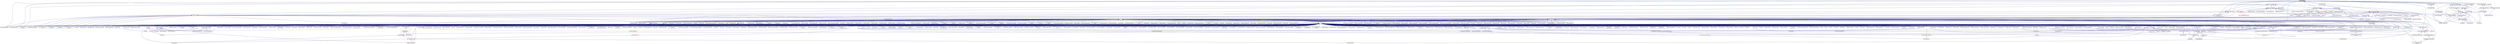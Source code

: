 digraph "mutex.hpp"
{
  edge [fontname="Helvetica",fontsize="10",labelfontname="Helvetica",labelfontsize="10"];
  node [fontname="Helvetica",fontsize="10",shape=record];
  Node93 [label="mutex.hpp",height=0.2,width=0.4,color="black", fillcolor="grey75", style="filled", fontcolor="black"];
  Node93 -> Node94 [dir="back",color="midnightblue",fontsize="10",style="solid",fontname="Helvetica"];
  Node94 [label="hpx_thread_phase.cpp",height=0.2,width=0.4,color="black", fillcolor="white", style="filled",URL="$d5/dca/hpx__thread__phase_8cpp.html"];
  Node93 -> Node95 [dir="back",color="midnightblue",fontsize="10",style="solid",fontname="Helvetica"];
  Node95 [label="throttle.hpp",height=0.2,width=0.4,color="black", fillcolor="white", style="filled",URL="$db/dc9/server_2throttle_8hpp.html"];
  Node95 -> Node96 [dir="back",color="midnightblue",fontsize="10",style="solid",fontname="Helvetica"];
  Node96 [label="throttle.cpp",height=0.2,width=0.4,color="black", fillcolor="white", style="filled",URL="$de/d56/server_2throttle_8cpp.html"];
  Node95 -> Node97 [dir="back",color="midnightblue",fontsize="10",style="solid",fontname="Helvetica"];
  Node97 [label="throttle.hpp",height=0.2,width=0.4,color="black", fillcolor="white", style="filled",URL="$d5/dec/stubs_2throttle_8hpp.html"];
  Node97 -> Node98 [dir="back",color="midnightblue",fontsize="10",style="solid",fontname="Helvetica"];
  Node98 [label="throttle.hpp",height=0.2,width=0.4,color="black", fillcolor="white", style="filled",URL="$d2/d2e/throttle_8hpp.html"];
  Node98 -> Node99 [dir="back",color="midnightblue",fontsize="10",style="solid",fontname="Helvetica"];
  Node99 [label="throttle.cpp",height=0.2,width=0.4,color="black", fillcolor="white", style="filled",URL="$db/d02/throttle_8cpp.html"];
  Node98 -> Node100 [dir="back",color="midnightblue",fontsize="10",style="solid",fontname="Helvetica"];
  Node100 [label="throttle_client.cpp",height=0.2,width=0.4,color="black", fillcolor="white", style="filled",URL="$d0/db7/throttle__client_8cpp.html"];
  Node93 -> Node101 [dir="back",color="midnightblue",fontsize="10",style="solid",fontname="Helvetica"];
  Node101 [label="tuples_warehouse.hpp",height=0.2,width=0.4,color="black", fillcolor="white", style="filled",URL="$da/de6/tuples__warehouse_8hpp.html"];
  Node101 -> Node102 [dir="back",color="midnightblue",fontsize="10",style="solid",fontname="Helvetica"];
  Node102 [label="simple_central_tuplespace.hpp",height=0.2,width=0.4,color="black", fillcolor="white", style="filled",URL="$db/d69/server_2simple__central__tuplespace_8hpp.html"];
  Node102 -> Node103 [dir="back",color="midnightblue",fontsize="10",style="solid",fontname="Helvetica"];
  Node103 [label="simple_central_tuplespace.cpp",height=0.2,width=0.4,color="black", fillcolor="white", style="filled",URL="$d3/dec/simple__central__tuplespace_8cpp.html"];
  Node102 -> Node104 [dir="back",color="midnightblue",fontsize="10",style="solid",fontname="Helvetica"];
  Node104 [label="simple_central_tuplespace.hpp",height=0.2,width=0.4,color="black", fillcolor="white", style="filled",URL="$d0/d4b/stubs_2simple__central__tuplespace_8hpp.html"];
  Node104 -> Node105 [dir="back",color="midnightblue",fontsize="10",style="solid",fontname="Helvetica"];
  Node105 [label="simple_central_tuplespace.hpp",height=0.2,width=0.4,color="black", fillcolor="white", style="filled",URL="$d5/ddd/simple__central__tuplespace_8hpp.html"];
  Node105 -> Node106 [dir="back",color="midnightblue",fontsize="10",style="solid",fontname="Helvetica"];
  Node106 [label="simple_central_tuplespace\l_client.cpp",height=0.2,width=0.4,color="black", fillcolor="white", style="filled",URL="$d1/d7b/simple__central__tuplespace__client_8cpp.html"];
  Node93 -> Node107 [dir="back",color="midnightblue",fontsize="10",style="solid",fontname="Helvetica"];
  Node107 [label="local_lcos.hpp",height=0.2,width=0.4,color="black", fillcolor="white", style="filled",URL="$db/d67/local__lcos_8hpp.html"];
  Node107 -> Node108 [dir="back",color="midnightblue",fontsize="10",style="solid",fontname="Helvetica"];
  Node108 [label="template_function_accumulator.hpp",height=0.2,width=0.4,color="black", fillcolor="white", style="filled",URL="$d7/da6/server_2template__function__accumulator_8hpp.html"];
  Node108 -> Node109 [dir="back",color="midnightblue",fontsize="10",style="solid",fontname="Helvetica"];
  Node109 [label="template_function_accumulator.cpp",height=0.2,width=0.4,color="black", fillcolor="white", style="filled",URL="$d5/d02/template__function__accumulator_8cpp.html"];
  Node108 -> Node110 [dir="back",color="midnightblue",fontsize="10",style="solid",fontname="Helvetica"];
  Node110 [label="template_function_accumulator.hpp",height=0.2,width=0.4,color="black", fillcolor="white", style="filled",URL="$d3/de9/template__function__accumulator_8hpp.html"];
  Node110 -> Node111 [dir="back",color="midnightblue",fontsize="10",style="solid",fontname="Helvetica"];
  Node111 [label="template_function_accumulator\l_client.cpp",height=0.2,width=0.4,color="black", fillcolor="white", style="filled",URL="$d0/dc6/template__function__accumulator__client_8cpp.html"];
  Node107 -> Node112 [dir="back",color="midnightblue",fontsize="10",style="solid",fontname="Helvetica"];
  Node112 [label="allgather_and_gate.hpp",height=0.2,width=0.4,color="black", fillcolor="white", style="filled",URL="$d9/dbb/allgather__and__gate_8hpp.html"];
  Node112 -> Node113 [dir="back",color="midnightblue",fontsize="10",style="solid",fontname="Helvetica"];
  Node113 [label="allgather_module.cpp",height=0.2,width=0.4,color="black", fillcolor="white", style="filled",URL="$df/de4/allgather__module_8cpp.html"];
  Node112 -> Node114 [dir="back",color="midnightblue",fontsize="10",style="solid",fontname="Helvetica"];
  Node114 [label="allgather_and_gate.cpp",height=0.2,width=0.4,color="black", fillcolor="white", style="filled",URL="$d1/d56/allgather__and__gate_8cpp.html"];
  Node112 -> Node115 [dir="back",color="midnightblue",fontsize="10",style="solid",fontname="Helvetica"];
  Node115 [label="ag_client.cpp",height=0.2,width=0.4,color="black", fillcolor="white", style="filled",URL="$d4/d5d/ag__client_8cpp.html"];
  Node107 -> Node102 [dir="back",color="midnightblue",fontsize="10",style="solid",fontname="Helvetica"];
  Node107 -> Node116 [dir="back",color="midnightblue",fontsize="10",style="solid",fontname="Helvetica"];
  Node116 [label="lcos.hpp",height=0.2,width=0.4,color="black", fillcolor="white", style="filled",URL="$d5/deb/lcos_8hpp.html"];
  Node116 -> Node114 [dir="back",color="midnightblue",fontsize="10",style="solid",fontname="Helvetica"];
  Node116 -> Node117 [dir="back",color="midnightblue",fontsize="10",style="solid",fontname="Helvetica"];
  Node117 [label="apex_balance.cpp",height=0.2,width=0.4,color="black", fillcolor="white", style="filled",URL="$d4/d8e/apex__balance_8cpp.html"];
  Node116 -> Node118 [dir="back",color="midnightblue",fontsize="10",style="solid",fontname="Helvetica"];
  Node118 [label="apex_policy_engine\l_active_thread_count.cpp",height=0.2,width=0.4,color="black", fillcolor="white", style="filled",URL="$d5/d01/apex__policy__engine__active__thread__count_8cpp.html"];
  Node116 -> Node119 [dir="back",color="midnightblue",fontsize="10",style="solid",fontname="Helvetica"];
  Node119 [label="apex_policy_engine\l_events.cpp",height=0.2,width=0.4,color="black", fillcolor="white", style="filled",URL="$df/d0f/apex__policy__engine__events_8cpp.html"];
  Node116 -> Node120 [dir="back",color="midnightblue",fontsize="10",style="solid",fontname="Helvetica"];
  Node120 [label="apex_policy_engine\l_periodic.cpp",height=0.2,width=0.4,color="black", fillcolor="white", style="filled",URL="$d5/d7b/apex__policy__engine__periodic_8cpp.html"];
  Node116 -> Node121 [dir="back",color="midnightblue",fontsize="10",style="solid",fontname="Helvetica"];
  Node121 [label="heartbeat.cpp",height=0.2,width=0.4,color="black", fillcolor="white", style="filled",URL="$d8/d98/heartbeat_8cpp.html"];
  Node116 -> Node122 [dir="back",color="midnightblue",fontsize="10",style="solid",fontname="Helvetica"];
  Node122 [label="hello_world_component.hpp",height=0.2,width=0.4,color="black", fillcolor="white", style="filled",URL="$df/df0/hello__world__component_8hpp.html"];
  Node122 -> Node123 [dir="back",color="midnightblue",fontsize="10",style="solid",fontname="Helvetica"];
  Node123 [label="hello_world_client.cpp",height=0.2,width=0.4,color="black", fillcolor="white", style="filled",URL="$d5/da6/hello__world__client_8cpp.html"];
  Node122 -> Node124 [dir="back",color="midnightblue",fontsize="10",style="solid",fontname="Helvetica"];
  Node124 [label="hello_world_component.cpp",height=0.2,width=0.4,color="black", fillcolor="white", style="filled",URL="$d8/daa/hello__world__component_8cpp.html"];
  Node116 -> Node125 [dir="back",color="midnightblue",fontsize="10",style="solid",fontname="Helvetica"];
  Node125 [label="row.hpp",height=0.2,width=0.4,color="black", fillcolor="white", style="filled",URL="$dc/d69/row_8hpp.html"];
  Node125 -> Node126 [dir="back",color="midnightblue",fontsize="10",style="solid",fontname="Helvetica"];
  Node126 [label="grid.hpp",height=0.2,width=0.4,color="red", fillcolor="white", style="filled",URL="$dc/d8a/grid_8hpp.html"];
  Node126 -> Node127 [dir="back",color="midnightblue",fontsize="10",style="solid",fontname="Helvetica"];
  Node127 [label="jacobi.cpp",height=0.2,width=0.4,color="black", fillcolor="white", style="filled",URL="$d2/d27/jacobi_8cpp.html"];
  Node126 -> Node128 [dir="back",color="midnightblue",fontsize="10",style="solid",fontname="Helvetica"];
  Node128 [label="solver.hpp",height=0.2,width=0.4,color="red", fillcolor="white", style="filled",URL="$db/d9a/server_2solver_8hpp.html"];
  Node128 -> Node130 [dir="back",color="midnightblue",fontsize="10",style="solid",fontname="Helvetica"];
  Node130 [label="solver.cpp",height=0.2,width=0.4,color="black", fillcolor="white", style="filled",URL="$d6/d94/solver_8cpp.html"];
  Node126 -> Node131 [dir="back",color="midnightblue",fontsize="10",style="solid",fontname="Helvetica"];
  Node131 [label="grid.cpp",height=0.2,width=0.4,color="black", fillcolor="white", style="filled",URL="$d6/d1b/jacobi__component_2grid_8cpp.html"];
  Node125 -> Node132 [dir="back",color="midnightblue",fontsize="10",style="solid",fontname="Helvetica"];
  Node132 [label="stencil_iterator.hpp",height=0.2,width=0.4,color="black", fillcolor="white", style="filled",URL="$dc/d5c/server_2stencil__iterator_8hpp.html"];
  Node132 -> Node128 [dir="back",color="midnightblue",fontsize="10",style="solid",fontname="Helvetica"];
  Node132 -> Node133 [dir="back",color="midnightblue",fontsize="10",style="solid",fontname="Helvetica"];
  Node133 [label="stencil_iterator.cpp",height=0.2,width=0.4,color="black", fillcolor="white", style="filled",URL="$d6/de1/server_2stencil__iterator_8cpp.html"];
  Node132 -> Node134 [dir="back",color="midnightblue",fontsize="10",style="solid",fontname="Helvetica"];
  Node134 [label="stencil_iterator.cpp",height=0.2,width=0.4,color="black", fillcolor="white", style="filled",URL="$d7/d71/stencil__iterator_8cpp.html"];
  Node125 -> Node131 [dir="back",color="midnightblue",fontsize="10",style="solid",fontname="Helvetica"];
  Node116 -> Node135 [dir="back",color="midnightblue",fontsize="10",style="solid",fontname="Helvetica"];
  Node135 [label="stencil_iterator.hpp",height=0.2,width=0.4,color="black", fillcolor="white", style="filled",URL="$d4/dc8/stencil__iterator_8hpp.html"];
  Node135 -> Node128 [dir="back",color="midnightblue",fontsize="10",style="solid",fontname="Helvetica"];
  Node135 -> Node132 [dir="back",color="midnightblue",fontsize="10",style="solid",fontname="Helvetica"];
  Node135 -> Node134 [dir="back",color="midnightblue",fontsize="10",style="solid",fontname="Helvetica"];
  Node116 -> Node132 [dir="back",color="midnightblue",fontsize="10",style="solid",fontname="Helvetica"];
  Node116 -> Node136 [dir="back",color="midnightblue",fontsize="10",style="solid",fontname="Helvetica"];
  Node136 [label="jacobi_hpx.cpp",height=0.2,width=0.4,color="black", fillcolor="white", style="filled",URL="$d8/d72/jacobi__hpx_8cpp.html"];
  Node116 -> Node137 [dir="back",color="midnightblue",fontsize="10",style="solid",fontname="Helvetica"];
  Node137 [label="jacobi_nonuniform_hpx.cpp",height=0.2,width=0.4,color="black", fillcolor="white", style="filled",URL="$de/d56/jacobi__nonuniform__hpx_8cpp.html"];
  Node116 -> Node138 [dir="back",color="midnightblue",fontsize="10",style="solid",fontname="Helvetica"];
  Node138 [label="enumerate_threads.cpp",height=0.2,width=0.4,color="black", fillcolor="white", style="filled",URL="$d3/dd4/enumerate__threads_8cpp.html"];
  Node116 -> Node139 [dir="back",color="midnightblue",fontsize="10",style="solid",fontname="Helvetica"];
  Node139 [label="fibonacci_await.cpp",height=0.2,width=0.4,color="black", fillcolor="white", style="filled",URL="$dc/d1c/fibonacci__await_8cpp.html"];
  Node116 -> Node140 [dir="back",color="midnightblue",fontsize="10",style="solid",fontname="Helvetica"];
  Node140 [label="fibonacci_dataflow.cpp",height=0.2,width=0.4,color="black", fillcolor="white", style="filled",URL="$df/d3d/fibonacci__dataflow_8cpp.html"];
  Node116 -> Node141 [dir="back",color="midnightblue",fontsize="10",style="solid",fontname="Helvetica"];
  Node141 [label="fibonacci_futures.cpp",height=0.2,width=0.4,color="black", fillcolor="white", style="filled",URL="$d6/de3/fibonacci__futures_8cpp.html"];
  Node116 -> Node142 [dir="back",color="midnightblue",fontsize="10",style="solid",fontname="Helvetica"];
  Node142 [label="fibonacci_futures_distributed.cpp",height=0.2,width=0.4,color="black", fillcolor="white", style="filled",URL="$d1/dc9/fibonacci__futures__distributed_8cpp.html"];
  Node116 -> Node143 [dir="back",color="midnightblue",fontsize="10",style="solid",fontname="Helvetica"];
  Node143 [label="fractals.cpp",height=0.2,width=0.4,color="black", fillcolor="white", style="filled",URL="$d8/d58/fractals_8cpp.html"];
  Node116 -> Node144 [dir="back",color="midnightblue",fontsize="10",style="solid",fontname="Helvetica"];
  Node144 [label="fractals_executor.cpp",height=0.2,width=0.4,color="black", fillcolor="white", style="filled",URL="$d9/da9/fractals__executor_8cpp.html"];
  Node116 -> Node145 [dir="back",color="midnightblue",fontsize="10",style="solid",fontname="Helvetica"];
  Node145 [label="fractals_struct.cpp",height=0.2,width=0.4,color="black", fillcolor="white", style="filled",URL="$d8/d2f/fractals__struct_8cpp.html"];
  Node116 -> Node146 [dir="back",color="midnightblue",fontsize="10",style="solid",fontname="Helvetica"];
  Node146 [label="hello_world.cpp",height=0.2,width=0.4,color="black", fillcolor="white", style="filled",URL="$d0/d67/hello__world_8cpp.html"];
  Node116 -> Node147 [dir="back",color="midnightblue",fontsize="10",style="solid",fontname="Helvetica"];
  Node147 [label="latch_local.cpp",height=0.2,width=0.4,color="black", fillcolor="white", style="filled",URL="$dd/dd3/latch__local_8cpp.html"];
  Node116 -> Node148 [dir="back",color="midnightblue",fontsize="10",style="solid",fontname="Helvetica"];
  Node148 [label="latch_remote.cpp",height=0.2,width=0.4,color="black", fillcolor="white", style="filled",URL="$df/d59/latch__remote_8cpp.html"];
  Node116 -> Node149 [dir="back",color="midnightblue",fontsize="10",style="solid",fontname="Helvetica"];
  Node149 [label="local_channel.cpp",height=0.2,width=0.4,color="black", fillcolor="white", style="filled",URL="$d0/d3e/local__channel_8cpp.html"];
  Node116 -> Node150 [dir="back",color="midnightblue",fontsize="10",style="solid",fontname="Helvetica"];
  Node150 [label="pingpong.cpp",height=0.2,width=0.4,color="black", fillcolor="white", style="filled",URL="$dd/d4d/pingpong_8cpp.html"];
  Node116 -> Node151 [dir="back",color="midnightblue",fontsize="10",style="solid",fontname="Helvetica"];
  Node151 [label="shared_mutex.cpp",height=0.2,width=0.4,color="black", fillcolor="white", style="filled",URL="$da/d0b/shared__mutex_8cpp.html"];
  Node116 -> Node152 [dir="back",color="midnightblue",fontsize="10",style="solid",fontname="Helvetica"];
  Node152 [label="wait_composition.cpp",height=0.2,width=0.4,color="black", fillcolor="white", style="filled",URL="$d6/d13/wait__composition_8cpp.html"];
  Node116 -> Node153 [dir="back",color="midnightblue",fontsize="10",style="solid",fontname="Helvetica"];
  Node153 [label="sheneos_compare.cpp",height=0.2,width=0.4,color="black", fillcolor="white", style="filled",URL="$dc/d11/sheneos__compare_8cpp.html"];
  Node116 -> Node154 [dir="back",color="midnightblue",fontsize="10",style="solid",fontname="Helvetica"];
  Node154 [label="spell_check_file.cpp",height=0.2,width=0.4,color="black", fillcolor="white", style="filled",URL="$df/df7/spell__check__file_8cpp.html"];
  Node116 -> Node155 [dir="back",color="midnightblue",fontsize="10",style="solid",fontname="Helvetica"];
  Node155 [label="spell_check_simple.cpp",height=0.2,width=0.4,color="black", fillcolor="white", style="filled",URL="$dd/d54/spell__check__simple_8cpp.html"];
  Node116 -> Node106 [dir="back",color="midnightblue",fontsize="10",style="solid",fontname="Helvetica"];
  Node116 -> Node156 [dir="back",color="midnightblue",fontsize="10",style="solid",fontname="Helvetica"];
  Node156 [label="hpx.hpp",height=0.2,width=0.4,color="red", fillcolor="white", style="filled",URL="$d0/daa/hpx_8hpp.html"];
  Node156 -> Node157 [dir="back",color="midnightblue",fontsize="10",style="solid",fontname="Helvetica"];
  Node157 [label="1d_stencil_1.cpp",height=0.2,width=0.4,color="black", fillcolor="white", style="filled",URL="$d2/db1/1d__stencil__1_8cpp.html"];
  Node156 -> Node158 [dir="back",color="midnightblue",fontsize="10",style="solid",fontname="Helvetica"];
  Node158 [label="1d_stencil_2.cpp",height=0.2,width=0.4,color="black", fillcolor="white", style="filled",URL="$d3/dd1/1d__stencil__2_8cpp.html"];
  Node156 -> Node159 [dir="back",color="midnightblue",fontsize="10",style="solid",fontname="Helvetica"];
  Node159 [label="1d_stencil_3.cpp",height=0.2,width=0.4,color="black", fillcolor="white", style="filled",URL="$db/d19/1d__stencil__3_8cpp.html"];
  Node156 -> Node160 [dir="back",color="midnightblue",fontsize="10",style="solid",fontname="Helvetica"];
  Node160 [label="1d_stencil_4.cpp",height=0.2,width=0.4,color="black", fillcolor="white", style="filled",URL="$d1/d7d/1d__stencil__4_8cpp.html"];
  Node156 -> Node161 [dir="back",color="midnightblue",fontsize="10",style="solid",fontname="Helvetica"];
  Node161 [label="1d_stencil_4_parallel.cpp",height=0.2,width=0.4,color="black", fillcolor="white", style="filled",URL="$d6/d05/1d__stencil__4__parallel_8cpp.html"];
  Node156 -> Node162 [dir="back",color="midnightblue",fontsize="10",style="solid",fontname="Helvetica"];
  Node162 [label="1d_stencil_4_repart.cpp",height=0.2,width=0.4,color="black", fillcolor="white", style="filled",URL="$d0/d6b/1d__stencil__4__repart_8cpp.html"];
  Node156 -> Node163 [dir="back",color="midnightblue",fontsize="10",style="solid",fontname="Helvetica"];
  Node163 [label="1d_stencil_4_throttle.cpp",height=0.2,width=0.4,color="black", fillcolor="white", style="filled",URL="$d6/de5/1d__stencil__4__throttle_8cpp.html"];
  Node156 -> Node164 [dir="back",color="midnightblue",fontsize="10",style="solid",fontname="Helvetica"];
  Node164 [label="1d_stencil_5.cpp",height=0.2,width=0.4,color="black", fillcolor="white", style="filled",URL="$d7/d2a/1d__stencil__5_8cpp.html"];
  Node156 -> Node165 [dir="back",color="midnightblue",fontsize="10",style="solid",fontname="Helvetica"];
  Node165 [label="1d_stencil_6.cpp",height=0.2,width=0.4,color="black", fillcolor="white", style="filled",URL="$db/de7/1d__stencil__6_8cpp.html"];
  Node156 -> Node166 [dir="back",color="midnightblue",fontsize="10",style="solid",fontname="Helvetica"];
  Node166 [label="1d_stencil_7.cpp",height=0.2,width=0.4,color="black", fillcolor="white", style="filled",URL="$d4/d5a/1d__stencil__7_8cpp.html"];
  Node156 -> Node167 [dir="back",color="midnightblue",fontsize="10",style="solid",fontname="Helvetica"];
  Node167 [label="1d_stencil_8.cpp",height=0.2,width=0.4,color="black", fillcolor="white", style="filled",URL="$df/de0/1d__stencil__8_8cpp.html"];
  Node156 -> Node168 [dir="back",color="midnightblue",fontsize="10",style="solid",fontname="Helvetica"];
  Node168 [label="accumulator.cpp",height=0.2,width=0.4,color="black", fillcolor="white", style="filled",URL="$d1/d81/accumulator_8cpp.html"];
  Node156 -> Node169 [dir="back",color="midnightblue",fontsize="10",style="solid",fontname="Helvetica"];
  Node169 [label="accumulator.hpp",height=0.2,width=0.4,color="red", fillcolor="white", style="filled",URL="$d4/d9d/server_2accumulator_8hpp.html"];
  Node169 -> Node168 [dir="back",color="midnightblue",fontsize="10",style="solid",fontname="Helvetica"];
  Node156 -> Node108 [dir="back",color="midnightblue",fontsize="10",style="solid",fontname="Helvetica"];
  Node156 -> Node172 [dir="back",color="midnightblue",fontsize="10",style="solid",fontname="Helvetica"];
  Node172 [label="template_accumulator.cpp",height=0.2,width=0.4,color="black", fillcolor="white", style="filled",URL="$d0/d4a/template__accumulator_8cpp.html"];
  Node156 -> Node109 [dir="back",color="midnightblue",fontsize="10",style="solid",fontname="Helvetica"];
  Node156 -> Node110 [dir="back",color="midnightblue",fontsize="10",style="solid",fontname="Helvetica"];
  Node156 -> Node113 [dir="back",color="midnightblue",fontsize="10",style="solid",fontname="Helvetica"];
  Node156 -> Node173 [dir="back",color="midnightblue",fontsize="10",style="solid",fontname="Helvetica"];
  Node173 [label="allgather.cpp",height=0.2,width=0.4,color="black", fillcolor="white", style="filled",URL="$d7/d06/allgather_8cpp.html"];
  Node156 -> Node114 [dir="back",color="midnightblue",fontsize="10",style="solid",fontname="Helvetica"];
  Node156 -> Node115 [dir="back",color="midnightblue",fontsize="10",style="solid",fontname="Helvetica"];
  Node156 -> Node94 [dir="back",color="midnightblue",fontsize="10",style="solid",fontname="Helvetica"];
  Node156 -> Node174 [dir="back",color="midnightblue",fontsize="10",style="solid",fontname="Helvetica"];
  Node174 [label="os_thread_num.cpp",height=0.2,width=0.4,color="black", fillcolor="white", style="filled",URL="$d2/dfb/os__thread__num_8cpp.html"];
  Node156 -> Node175 [dir="back",color="midnightblue",fontsize="10",style="solid",fontname="Helvetica"];
  Node175 [label="cancelable_action.cpp",height=0.2,width=0.4,color="black", fillcolor="white", style="filled",URL="$d5/d0c/cancelable__action_8cpp.html"];
  Node156 -> Node176 [dir="back",color="midnightblue",fontsize="10",style="solid",fontname="Helvetica"];
  Node176 [label="cancelable_action.hpp",height=0.2,width=0.4,color="black", fillcolor="white", style="filled",URL="$d5/d4d/server_2cancelable__action_8hpp.html"];
  Node176 -> Node175 [dir="back",color="midnightblue",fontsize="10",style="solid",fontname="Helvetica"];
  Node176 -> Node177 [dir="back",color="midnightblue",fontsize="10",style="solid",fontname="Helvetica"];
  Node177 [label="cancelable_action.hpp",height=0.2,width=0.4,color="red", fillcolor="white", style="filled",URL="$d0/da3/stubs_2cancelable__action_8hpp.html"];
  Node156 -> Node177 [dir="back",color="midnightblue",fontsize="10",style="solid",fontname="Helvetica"];
  Node156 -> Node179 [dir="back",color="midnightblue",fontsize="10",style="solid",fontname="Helvetica"];
  Node179 [label="cancelable_action_client.cpp",height=0.2,width=0.4,color="black", fillcolor="white", style="filled",URL="$d1/db8/cancelable__action__client_8cpp.html"];
  Node156 -> Node180 [dir="back",color="midnightblue",fontsize="10",style="solid",fontname="Helvetica"];
  Node180 [label="cublas_matmul.cpp",height=0.2,width=0.4,color="black", fillcolor="white", style="filled",URL="$dd/d84/cublas__matmul_8cpp.html"];
  Node156 -> Node181 [dir="back",color="midnightblue",fontsize="10",style="solid",fontname="Helvetica"];
  Node181 [label="win_perf_counters.cpp",height=0.2,width=0.4,color="black", fillcolor="white", style="filled",URL="$d8/d11/win__perf__counters_8cpp.html"];
  Node156 -> Node182 [dir="back",color="midnightblue",fontsize="10",style="solid",fontname="Helvetica"];
  Node182 [label="win_perf_counters.hpp",height=0.2,width=0.4,color="black", fillcolor="white", style="filled",URL="$d5/da7/win__perf__counters_8hpp.html"];
  Node156 -> Node122 [dir="back",color="midnightblue",fontsize="10",style="solid",fontname="Helvetica"];
  Node156 -> Node183 [dir="back",color="midnightblue",fontsize="10",style="solid",fontname="Helvetica"];
  Node183 [label="interpolate1d.cpp",height=0.2,width=0.4,color="black", fillcolor="white", style="filled",URL="$d0/d05/interpolate1d_8cpp.html"];
  Node156 -> Node184 [dir="back",color="midnightblue",fontsize="10",style="solid",fontname="Helvetica"];
  Node184 [label="partition.hpp",height=0.2,width=0.4,color="black", fillcolor="white", style="filled",URL="$d0/d7a/examples_2interpolate1d_2interpolate1d_2partition_8hpp.html"];
  Node184 -> Node183 [dir="back",color="midnightblue",fontsize="10",style="solid",fontname="Helvetica"];
  Node184 -> Node185 [dir="back",color="midnightblue",fontsize="10",style="solid",fontname="Helvetica"];
  Node185 [label="interpolate1d.hpp",height=0.2,width=0.4,color="red", fillcolor="white", style="filled",URL="$d4/dc7/interpolate1d_8hpp.html"];
  Node185 -> Node183 [dir="back",color="midnightblue",fontsize="10",style="solid",fontname="Helvetica"];
  Node156 -> Node187 [dir="back",color="midnightblue",fontsize="10",style="solid",fontname="Helvetica"];
  Node187 [label="partition.hpp",height=0.2,width=0.4,color="black", fillcolor="white", style="filled",URL="$d0/dff/examples_2interpolate1d_2interpolate1d_2server_2partition_8hpp.html"];
  Node187 -> Node184 [dir="back",color="midnightblue",fontsize="10",style="solid",fontname="Helvetica"];
  Node187 -> Node188 [dir="back",color="midnightblue",fontsize="10",style="solid",fontname="Helvetica"];
  Node188 [label="partition.cpp",height=0.2,width=0.4,color="black", fillcolor="white", style="filled",URL="$d0/d4f/examples_2interpolate1d_2interpolate1d_2server_2partition_8cpp.html"];
  Node156 -> Node185 [dir="back",color="midnightblue",fontsize="10",style="solid",fontname="Helvetica"];
  Node156 -> Node189 [dir="back",color="midnightblue",fontsize="10",style="solid",fontname="Helvetica"];
  Node189 [label="read_values.cpp",height=0.2,width=0.4,color="black", fillcolor="white", style="filled",URL="$d0/d8c/interpolate1d_2interpolate1d_2read__values_8cpp.html"];
  Node156 -> Node188 [dir="back",color="midnightblue",fontsize="10",style="solid",fontname="Helvetica"];
  Node156 -> Node127 [dir="back",color="midnightblue",fontsize="10",style="solid",fontname="Helvetica"];
  Node156 -> Node131 [dir="back",color="midnightblue",fontsize="10",style="solid",fontname="Helvetica"];
  Node156 -> Node190 [dir="back",color="midnightblue",fontsize="10",style="solid",fontname="Helvetica"];
  Node190 [label="row.cpp",height=0.2,width=0.4,color="black", fillcolor="white", style="filled",URL="$d3/d86/server_2row_8cpp.html"];
  Node156 -> Node130 [dir="back",color="midnightblue",fontsize="10",style="solid",fontname="Helvetica"];
  Node156 -> Node133 [dir="back",color="midnightblue",fontsize="10",style="solid",fontname="Helvetica"];
  Node156 -> Node134 [dir="back",color="midnightblue",fontsize="10",style="solid",fontname="Helvetica"];
  Node156 -> Node191 [dir="back",color="midnightblue",fontsize="10",style="solid",fontname="Helvetica"];
  Node191 [label="jacobi.cpp",height=0.2,width=0.4,color="black", fillcolor="white", style="filled",URL="$d3/d44/smp_2jacobi_8cpp.html"];
  Node156 -> Node136 [dir="back",color="midnightblue",fontsize="10",style="solid",fontname="Helvetica"];
  Node156 -> Node192 [dir="back",color="midnightblue",fontsize="10",style="solid",fontname="Helvetica"];
  Node192 [label="jacobi_nonuniform.cpp",height=0.2,width=0.4,color="black", fillcolor="white", style="filled",URL="$dd/ddc/jacobi__nonuniform_8cpp.html"];
  Node156 -> Node137 [dir="back",color="midnightblue",fontsize="10",style="solid",fontname="Helvetica"];
  Node156 -> Node193 [dir="back",color="midnightblue",fontsize="10",style="solid",fontname="Helvetica"];
  Node193 [label="nqueen.cpp",height=0.2,width=0.4,color="black", fillcolor="white", style="filled",URL="$db/dca/nqueen_8cpp.html"];
  Node156 -> Node194 [dir="back",color="midnightblue",fontsize="10",style="solid",fontname="Helvetica"];
  Node194 [label="nqueen.hpp",height=0.2,width=0.4,color="black", fillcolor="white", style="filled",URL="$de/d58/server_2nqueen_8hpp.html"];
  Node194 -> Node193 [dir="back",color="midnightblue",fontsize="10",style="solid",fontname="Helvetica"];
  Node194 -> Node195 [dir="back",color="midnightblue",fontsize="10",style="solid",fontname="Helvetica"];
  Node195 [label="nqueen.hpp",height=0.2,width=0.4,color="red", fillcolor="white", style="filled",URL="$da/dfd/stubs_2nqueen_8hpp.html"];
  Node156 -> Node197 [dir="back",color="midnightblue",fontsize="10",style="solid",fontname="Helvetica"];
  Node197 [label="nqueen_client.cpp",height=0.2,width=0.4,color="black", fillcolor="white", style="filled",URL="$d3/d5e/nqueen__client_8cpp.html"];
  Node156 -> Node198 [dir="back",color="midnightblue",fontsize="10",style="solid",fontname="Helvetica"];
  Node198 [label="sine.cpp",height=0.2,width=0.4,color="black", fillcolor="white", style="filled",URL="$d3/d0d/server_2sine_8cpp.html"];
  Node156 -> Node199 [dir="back",color="midnightblue",fontsize="10",style="solid",fontname="Helvetica"];
  Node199 [label="sine.hpp",height=0.2,width=0.4,color="black", fillcolor="white", style="filled",URL="$d8/dac/sine_8hpp.html"];
  Node199 -> Node198 [dir="back",color="midnightblue",fontsize="10",style="solid",fontname="Helvetica"];
  Node199 -> Node200 [dir="back",color="midnightblue",fontsize="10",style="solid",fontname="Helvetica"];
  Node200 [label="sine.cpp",height=0.2,width=0.4,color="black", fillcolor="white", style="filled",URL="$d5/dd8/sine_8cpp.html"];
  Node156 -> Node200 [dir="back",color="midnightblue",fontsize="10",style="solid",fontname="Helvetica"];
  Node156 -> Node201 [dir="back",color="midnightblue",fontsize="10",style="solid",fontname="Helvetica"];
  Node201 [label="sine_client.cpp",height=0.2,width=0.4,color="black", fillcolor="white", style="filled",URL="$db/d62/sine__client_8cpp.html"];
  Node156 -> Node202 [dir="back",color="midnightblue",fontsize="10",style="solid",fontname="Helvetica"];
  Node202 [label="qt.cpp",height=0.2,width=0.4,color="black", fillcolor="white", style="filled",URL="$df/d90/qt_8cpp.html"];
  Node156 -> Node203 [dir="back",color="midnightblue",fontsize="10",style="solid",fontname="Helvetica"];
  Node203 [label="queue_client.cpp",height=0.2,width=0.4,color="black", fillcolor="white", style="filled",URL="$d7/d96/queue__client_8cpp.html"];
  Node156 -> Node204 [dir="back",color="midnightblue",fontsize="10",style="solid",fontname="Helvetica"];
  Node204 [label="customize_async.cpp",height=0.2,width=0.4,color="black", fillcolor="white", style="filled",URL="$d0/d82/customize__async_8cpp.html"];
  Node156 -> Node205 [dir="back",color="midnightblue",fontsize="10",style="solid",fontname="Helvetica"];
  Node205 [label="data_actions.cpp",height=0.2,width=0.4,color="black", fillcolor="white", style="filled",URL="$dc/d68/data__actions_8cpp.html"];
  Node156 -> Node206 [dir="back",color="midnightblue",fontsize="10",style="solid",fontname="Helvetica"];
  Node206 [label="error_handling.cpp",height=0.2,width=0.4,color="black", fillcolor="white", style="filled",URL="$d9/d96/error__handling_8cpp.html"];
  Node156 -> Node207 [dir="back",color="midnightblue",fontsize="10",style="solid",fontname="Helvetica"];
  Node207 [label="event_synchronization.cpp",height=0.2,width=0.4,color="black", fillcolor="white", style="filled",URL="$d0/d35/event__synchronization_8cpp.html"];
  Node156 -> Node208 [dir="back",color="midnightblue",fontsize="10",style="solid",fontname="Helvetica"];
  Node208 [label="factorial.cpp",height=0.2,width=0.4,color="black", fillcolor="white", style="filled",URL="$d9/d00/factorial_8cpp.html"];
  Node156 -> Node209 [dir="back",color="midnightblue",fontsize="10",style="solid",fontname="Helvetica"];
  Node209 [label="file_serialization.cpp",height=0.2,width=0.4,color="black", fillcolor="white", style="filled",URL="$de/d58/file__serialization_8cpp.html"];
  Node156 -> Node210 [dir="back",color="midnightblue",fontsize="10",style="solid",fontname="Helvetica"];
  Node210 [label="init_globally.cpp",height=0.2,width=0.4,color="black", fillcolor="white", style="filled",URL="$d6/dad/init__globally_8cpp.html"];
  Node156 -> Node211 [dir="back",color="midnightblue",fontsize="10",style="solid",fontname="Helvetica"];
  Node211 [label="interest_calculator.cpp",height=0.2,width=0.4,color="black", fillcolor="white", style="filled",URL="$d2/d86/interest__calculator_8cpp.html"];
  Node156 -> Node212 [dir="back",color="midnightblue",fontsize="10",style="solid",fontname="Helvetica"];
  Node212 [label="non_atomic_rma.cpp",height=0.2,width=0.4,color="black", fillcolor="white", style="filled",URL="$d7/d8b/non__atomic__rma_8cpp.html"];
  Node156 -> Node213 [dir="back",color="midnightblue",fontsize="10",style="solid",fontname="Helvetica"];
  Node213 [label="partitioned_vector\l_spmd_foreach.cpp",height=0.2,width=0.4,color="black", fillcolor="white", style="filled",URL="$db/d7c/partitioned__vector__spmd__foreach_8cpp.html"];
  Node156 -> Node214 [dir="back",color="midnightblue",fontsize="10",style="solid",fontname="Helvetica"];
  Node214 [label="pipeline1.cpp",height=0.2,width=0.4,color="black", fillcolor="white", style="filled",URL="$d5/d77/pipeline1_8cpp.html"];
  Node156 -> Node215 [dir="back",color="midnightblue",fontsize="10",style="solid",fontname="Helvetica"];
  Node215 [label="quicksort.cpp",height=0.2,width=0.4,color="black", fillcolor="white", style="filled",URL="$d3/d1e/quicksort_8cpp.html"];
  Node156 -> Node216 [dir="back",color="midnightblue",fontsize="10",style="solid",fontname="Helvetica"];
  Node216 [label="receive_buffer.cpp",height=0.2,width=0.4,color="black", fillcolor="white", style="filled",URL="$d7/d10/receive__buffer_8cpp.html"];
  Node156 -> Node217 [dir="back",color="midnightblue",fontsize="10",style="solid",fontname="Helvetica"];
  Node217 [label="safe_object.cpp",height=0.2,width=0.4,color="black", fillcolor="white", style="filled",URL="$dd/d52/safe__object_8cpp.html"];
  Node156 -> Node218 [dir="back",color="midnightblue",fontsize="10",style="solid",fontname="Helvetica"];
  Node218 [label="sort_by_key_demo.cpp",height=0.2,width=0.4,color="black", fillcolor="white", style="filled",URL="$da/d20/sort__by__key__demo_8cpp.html"];
  Node156 -> Node219 [dir="back",color="midnightblue",fontsize="10",style="solid",fontname="Helvetica"];
  Node219 [label="timed_wake.cpp",height=0.2,width=0.4,color="black", fillcolor="white", style="filled",URL="$d8/df9/timed__wake_8cpp.html"];
  Node156 -> Node220 [dir="back",color="midnightblue",fontsize="10",style="solid",fontname="Helvetica"];
  Node220 [label="vector_counting_dotproduct.cpp",height=0.2,width=0.4,color="black", fillcolor="white", style="filled",URL="$df/de9/vector__counting__dotproduct_8cpp.html"];
  Node156 -> Node221 [dir="back",color="midnightblue",fontsize="10",style="solid",fontname="Helvetica"];
  Node221 [label="vector_zip_dotproduct.cpp",height=0.2,width=0.4,color="black", fillcolor="white", style="filled",URL="$dc/d18/vector__zip__dotproduct_8cpp.html"];
  Node156 -> Node222 [dir="back",color="midnightblue",fontsize="10",style="solid",fontname="Helvetica"];
  Node222 [label="zerocopy_rdma.cpp",height=0.2,width=0.4,color="black", fillcolor="white", style="filled",URL="$d1/dad/zerocopy__rdma_8cpp.html"];
  Node156 -> Node223 [dir="back",color="midnightblue",fontsize="10",style="solid",fontname="Helvetica"];
  Node223 [label="random_mem_access.cpp",height=0.2,width=0.4,color="black", fillcolor="white", style="filled",URL="$d1/d51/random__mem__access_8cpp.html"];
  Node156 -> Node224 [dir="back",color="midnightblue",fontsize="10",style="solid",fontname="Helvetica"];
  Node224 [label="random_mem_access.hpp",height=0.2,width=0.4,color="black", fillcolor="white", style="filled",URL="$d0/d19/server_2random__mem__access_8hpp.html"];
  Node224 -> Node223 [dir="back",color="midnightblue",fontsize="10",style="solid",fontname="Helvetica"];
  Node224 -> Node225 [dir="back",color="midnightblue",fontsize="10",style="solid",fontname="Helvetica"];
  Node225 [label="random_mem_access.hpp",height=0.2,width=0.4,color="red", fillcolor="white", style="filled",URL="$d3/d32/stubs_2random__mem__access_8hpp.html"];
  Node156 -> Node227 [dir="back",color="midnightblue",fontsize="10",style="solid",fontname="Helvetica"];
  Node227 [label="random_mem_access_client.cpp",height=0.2,width=0.4,color="black", fillcolor="white", style="filled",URL="$df/d1b/random__mem__access__client_8cpp.html"];
  Node156 -> Node228 [dir="back",color="midnightblue",fontsize="10",style="solid",fontname="Helvetica"];
  Node228 [label="oversubscribing_resource\l_partitioner.cpp",height=0.2,width=0.4,color="black", fillcolor="white", style="filled",URL="$dd/dee/oversubscribing__resource__partitioner_8cpp.html"];
  Node156 -> Node229 [dir="back",color="midnightblue",fontsize="10",style="solid",fontname="Helvetica"];
  Node229 [label="simple_resource_partitioner.cpp",height=0.2,width=0.4,color="black", fillcolor="white", style="filled",URL="$d5/df9/simple__resource__partitioner_8cpp.html"];
  Node156 -> Node230 [dir="back",color="midnightblue",fontsize="10",style="solid",fontname="Helvetica"];
  Node230 [label="dimension.hpp",height=0.2,width=0.4,color="red", fillcolor="white", style="filled",URL="$d6/d39/sheneos_2sheneos_2dimension_8hpp.html"];
  Node230 -> Node236 [dir="back",color="midnightblue",fontsize="10",style="solid",fontname="Helvetica"];
  Node236 [label="partition3d.hpp",height=0.2,width=0.4,color="black", fillcolor="white", style="filled",URL="$dd/dbf/server_2partition3d_8hpp.html"];
  Node236 -> Node237 [dir="back",color="midnightblue",fontsize="10",style="solid",fontname="Helvetica"];
  Node237 [label="partition3d.hpp",height=0.2,width=0.4,color="black", fillcolor="white", style="filled",URL="$d1/d50/partition3d_8hpp.html"];
  Node237 -> Node233 [dir="back",color="midnightblue",fontsize="10",style="solid",fontname="Helvetica"];
  Node233 [label="interpolator.cpp",height=0.2,width=0.4,color="black", fillcolor="white", style="filled",URL="$d5/d02/interpolator_8cpp.html"];
  Node237 -> Node238 [dir="back",color="midnightblue",fontsize="10",style="solid",fontname="Helvetica"];
  Node238 [label="interpolator.hpp",height=0.2,width=0.4,color="red", fillcolor="white", style="filled",URL="$dc/d3b/interpolator_8hpp.html"];
  Node238 -> Node233 [dir="back",color="midnightblue",fontsize="10",style="solid",fontname="Helvetica"];
  Node238 -> Node153 [dir="back",color="midnightblue",fontsize="10",style="solid",fontname="Helvetica"];
  Node238 -> Node240 [dir="back",color="midnightblue",fontsize="10",style="solid",fontname="Helvetica"];
  Node240 [label="sheneos_test.cpp",height=0.2,width=0.4,color="black", fillcolor="white", style="filled",URL="$d4/d6e/sheneos__test_8cpp.html"];
  Node236 -> Node235 [dir="back",color="midnightblue",fontsize="10",style="solid",fontname="Helvetica"];
  Node235 [label="partition3d.cpp",height=0.2,width=0.4,color="black", fillcolor="white", style="filled",URL="$de/d70/partition3d_8cpp.html"];
  Node156 -> Node233 [dir="back",color="midnightblue",fontsize="10",style="solid",fontname="Helvetica"];
  Node156 -> Node237 [dir="back",color="midnightblue",fontsize="10",style="solid",fontname="Helvetica"];
  Node156 -> Node236 [dir="back",color="midnightblue",fontsize="10",style="solid",fontname="Helvetica"];
  Node156 -> Node238 [dir="back",color="midnightblue",fontsize="10",style="solid",fontname="Helvetica"];
  Node156 -> Node241 [dir="back",color="midnightblue",fontsize="10",style="solid",fontname="Helvetica"];
  Node241 [label="configuration.hpp",height=0.2,width=0.4,color="red", fillcolor="white", style="filled",URL="$dc/d0a/configuration_8hpp.html"];
  Node241 -> Node238 [dir="back",color="midnightblue",fontsize="10",style="solid",fontname="Helvetica"];
  Node156 -> Node234 [dir="back",color="midnightblue",fontsize="10",style="solid",fontname="Helvetica"];
  Node234 [label="read_values.cpp",height=0.2,width=0.4,color="black", fillcolor="white", style="filled",URL="$d7/da4/sheneos_2sheneos_2read__values_8cpp.html"];
  Node156 -> Node235 [dir="back",color="midnightblue",fontsize="10",style="solid",fontname="Helvetica"];
  Node156 -> Node240 [dir="back",color="midnightblue",fontsize="10",style="solid",fontname="Helvetica"];
  Node156 -> Node243 [dir="back",color="midnightblue",fontsize="10",style="solid",fontname="Helvetica"];
  Node243 [label="startup_shutdown.cpp",height=0.2,width=0.4,color="black", fillcolor="white", style="filled",URL="$d3/dfc/server_2startup__shutdown_8cpp.html"];
  Node156 -> Node244 [dir="back",color="midnightblue",fontsize="10",style="solid",fontname="Helvetica"];
  Node244 [label="startup_shutdown.cpp",height=0.2,width=0.4,color="black", fillcolor="white", style="filled",URL="$d0/ddb/startup__shutdown_8cpp.html"];
  Node156 -> Node245 [dir="back",color="midnightblue",fontsize="10",style="solid",fontname="Helvetica"];
  Node245 [label="spin.cpp",height=0.2,width=0.4,color="black", fillcolor="white", style="filled",URL="$d7/df2/spin_8cpp.html"];
  Node156 -> Node96 [dir="back",color="midnightblue",fontsize="10",style="solid",fontname="Helvetica"];
  Node156 -> Node95 [dir="back",color="midnightblue",fontsize="10",style="solid",fontname="Helvetica"];
  Node156 -> Node97 [dir="back",color="midnightblue",fontsize="10",style="solid",fontname="Helvetica"];
  Node156 -> Node99 [dir="back",color="midnightblue",fontsize="10",style="solid",fontname="Helvetica"];
  Node156 -> Node98 [dir="back",color="midnightblue",fontsize="10",style="solid",fontname="Helvetica"];
  Node156 -> Node246 [dir="back",color="midnightblue",fontsize="10",style="solid",fontname="Helvetica"];
  Node246 [label="transpose_await.cpp",height=0.2,width=0.4,color="black", fillcolor="white", style="filled",URL="$de/d68/transpose__await_8cpp.html"];
  Node156 -> Node247 [dir="back",color="midnightblue",fontsize="10",style="solid",fontname="Helvetica"];
  Node247 [label="transpose_block.cpp",height=0.2,width=0.4,color="black", fillcolor="white", style="filled",URL="$d0/de1/transpose__block_8cpp.html"];
  Node156 -> Node248 [dir="back",color="midnightblue",fontsize="10",style="solid",fontname="Helvetica"];
  Node248 [label="transpose_block_numa.cpp",height=0.2,width=0.4,color="black", fillcolor="white", style="filled",URL="$dd/d3b/transpose__block__numa_8cpp.html"];
  Node156 -> Node249 [dir="back",color="midnightblue",fontsize="10",style="solid",fontname="Helvetica"];
  Node249 [label="transpose_serial.cpp",height=0.2,width=0.4,color="black", fillcolor="white", style="filled",URL="$db/d74/transpose__serial_8cpp.html"];
  Node156 -> Node250 [dir="back",color="midnightblue",fontsize="10",style="solid",fontname="Helvetica"];
  Node250 [label="transpose_serial_block.cpp",height=0.2,width=0.4,color="black", fillcolor="white", style="filled",URL="$d8/daa/transpose__serial__block_8cpp.html"];
  Node156 -> Node251 [dir="back",color="midnightblue",fontsize="10",style="solid",fontname="Helvetica"];
  Node251 [label="transpose_serial_vector.cpp",height=0.2,width=0.4,color="black", fillcolor="white", style="filled",URL="$d4/d04/transpose__serial__vector_8cpp.html"];
  Node156 -> Node252 [dir="back",color="midnightblue",fontsize="10",style="solid",fontname="Helvetica"];
  Node252 [label="transpose_smp.cpp",height=0.2,width=0.4,color="black", fillcolor="white", style="filled",URL="$d2/d99/transpose__smp_8cpp.html"];
  Node156 -> Node253 [dir="back",color="midnightblue",fontsize="10",style="solid",fontname="Helvetica"];
  Node253 [label="transpose_smp_block.cpp",height=0.2,width=0.4,color="black", fillcolor="white", style="filled",URL="$da/d4d/transpose__smp__block_8cpp.html"];
  Node156 -> Node102 [dir="back",color="midnightblue",fontsize="10",style="solid",fontname="Helvetica"];
  Node156 -> Node101 [dir="back",color="midnightblue",fontsize="10",style="solid",fontname="Helvetica"];
  Node156 -> Node103 [dir="back",color="midnightblue",fontsize="10",style="solid",fontname="Helvetica"];
  Node156 -> Node254 [dir="back",color="midnightblue",fontsize="10",style="solid",fontname="Helvetica"];
  Node254 [label="hpx_runtime.cpp",height=0.2,width=0.4,color="black", fillcolor="white", style="filled",URL="$d7/d1e/hpx__runtime_8cpp.html"];
  Node156 -> Node255 [dir="back",color="midnightblue",fontsize="10",style="solid",fontname="Helvetica"];
  Node255 [label="synchronize.cpp",height=0.2,width=0.4,color="black", fillcolor="white", style="filled",URL="$da/da2/synchronize_8cpp.html"];
  Node156 -> Node256 [dir="back",color="midnightblue",fontsize="10",style="solid",fontname="Helvetica"];
  Node256 [label="agas_cache_timings.cpp",height=0.2,width=0.4,color="black", fillcolor="white", style="filled",URL="$dd/d37/agas__cache__timings_8cpp.html"];
  Node156 -> Node257 [dir="back",color="midnightblue",fontsize="10",style="solid",fontname="Helvetica"];
  Node257 [label="async_overheads.cpp",height=0.2,width=0.4,color="black", fillcolor="white", style="filled",URL="$de/da6/async__overheads_8cpp.html"];
  Node156 -> Node258 [dir="back",color="midnightblue",fontsize="10",style="solid",fontname="Helvetica"];
  Node258 [label="coroutines_call_overhead.cpp",height=0.2,width=0.4,color="black", fillcolor="white", style="filled",URL="$da/d1e/coroutines__call__overhead_8cpp.html"];
  Node156 -> Node259 [dir="back",color="midnightblue",fontsize="10",style="solid",fontname="Helvetica"];
  Node259 [label="foreach_scaling.cpp",height=0.2,width=0.4,color="black", fillcolor="white", style="filled",URL="$d4/d94/foreach__scaling_8cpp.html"];
  Node156 -> Node260 [dir="back",color="midnightblue",fontsize="10",style="solid",fontname="Helvetica"];
  Node260 [label="function_object_wrapper\l_overhead.cpp",height=0.2,width=0.4,color="black", fillcolor="white", style="filled",URL="$d5/d6f/function__object__wrapper__overhead_8cpp.html"];
  Node156 -> Node261 [dir="back",color="midnightblue",fontsize="10",style="solid",fontname="Helvetica"];
  Node261 [label="hpx_homogeneous_timed\l_task_spawn_executors.cpp",height=0.2,width=0.4,color="black", fillcolor="white", style="filled",URL="$d1/d3b/hpx__homogeneous__timed__task__spawn__executors_8cpp.html"];
  Node156 -> Node262 [dir="back",color="midnightblue",fontsize="10",style="solid",fontname="Helvetica"];
  Node262 [label="htts2_hpx.cpp",height=0.2,width=0.4,color="black", fillcolor="white", style="filled",URL="$d2/daf/htts2__hpx_8cpp.html"];
  Node156 -> Node263 [dir="back",color="midnightblue",fontsize="10",style="solid",fontname="Helvetica"];
  Node263 [label="partitioned_vector\l_foreach.cpp",height=0.2,width=0.4,color="black", fillcolor="white", style="filled",URL="$df/d5f/partitioned__vector__foreach_8cpp.html"];
  Node156 -> Node264 [dir="back",color="midnightblue",fontsize="10",style="solid",fontname="Helvetica"];
  Node264 [label="serialization_overhead.cpp",height=0.2,width=0.4,color="black", fillcolor="white", style="filled",URL="$d3/df8/serialization__overhead_8cpp.html"];
  Node156 -> Node265 [dir="back",color="midnightblue",fontsize="10",style="solid",fontname="Helvetica"];
  Node265 [label="sizeof.cpp",height=0.2,width=0.4,color="black", fillcolor="white", style="filled",URL="$d3/d0f/sizeof_8cpp.html"];
  Node156 -> Node266 [dir="back",color="midnightblue",fontsize="10",style="solid",fontname="Helvetica"];
  Node266 [label="skynet.cpp",height=0.2,width=0.4,color="black", fillcolor="white", style="filled",URL="$d0/dc3/skynet_8cpp.html"];
  Node156 -> Node267 [dir="back",color="midnightblue",fontsize="10",style="solid",fontname="Helvetica"];
  Node267 [label="stencil3_iterators.cpp",height=0.2,width=0.4,color="black", fillcolor="white", style="filled",URL="$db/d9e/stencil3__iterators_8cpp.html"];
  Node156 -> Node268 [dir="back",color="midnightblue",fontsize="10",style="solid",fontname="Helvetica"];
  Node268 [label="stream.cpp",height=0.2,width=0.4,color="black", fillcolor="white", style="filled",URL="$da/d5f/stream_8cpp.html"];
  Node156 -> Node269 [dir="back",color="midnightblue",fontsize="10",style="solid",fontname="Helvetica"];
  Node269 [label="timed_task_spawn.cpp",height=0.2,width=0.4,color="black", fillcolor="white", style="filled",URL="$df/de1/timed__task__spawn_8cpp.html"];
  Node156 -> Node270 [dir="back",color="midnightblue",fontsize="10",style="solid",fontname="Helvetica"];
  Node270 [label="transform_reduce_binary\l_scaling.cpp",height=0.2,width=0.4,color="black", fillcolor="white", style="filled",URL="$d1/dae/transform__reduce__binary__scaling_8cpp.html"];
  Node156 -> Node271 [dir="back",color="midnightblue",fontsize="10",style="solid",fontname="Helvetica"];
  Node271 [label="transform_reduce_scaling.cpp",height=0.2,width=0.4,color="black", fillcolor="white", style="filled",URL="$db/d2a/transform__reduce__scaling_8cpp.html"];
  Node156 -> Node272 [dir="back",color="midnightblue",fontsize="10",style="solid",fontname="Helvetica"];
  Node272 [label="minmax_element_performance.cpp",height=0.2,width=0.4,color="black", fillcolor="white", style="filled",URL="$d9/d93/minmax__element__performance_8cpp.html"];
  Node156 -> Node273 [dir="back",color="midnightblue",fontsize="10",style="solid",fontname="Helvetica"];
  Node273 [label="barrier_performance.cpp",height=0.2,width=0.4,color="black", fillcolor="white", style="filled",URL="$d6/d6c/barrier__performance_8cpp.html"];
  Node156 -> Node274 [dir="back",color="midnightblue",fontsize="10",style="solid",fontname="Helvetica"];
  Node274 [label="network_storage.cpp",height=0.2,width=0.4,color="black", fillcolor="white", style="filled",URL="$db/daa/network__storage_8cpp.html"];
  Node156 -> Node275 [dir="back",color="midnightblue",fontsize="10",style="solid",fontname="Helvetica"];
  Node275 [label="simple_profiler.hpp",height=0.2,width=0.4,color="black", fillcolor="white", style="filled",URL="$d8/d02/simple__profiler_8hpp.html"];
  Node275 -> Node274 [dir="back",color="midnightblue",fontsize="10",style="solid",fontname="Helvetica"];
  Node156 -> Node276 [dir="back",color="midnightblue",fontsize="10",style="solid",fontname="Helvetica"];
  Node276 [label="osu_bcast.cpp",height=0.2,width=0.4,color="black", fillcolor="white", style="filled",URL="$d3/dca/osu__bcast_8cpp.html"];
  Node156 -> Node277 [dir="back",color="midnightblue",fontsize="10",style="solid",fontname="Helvetica"];
  Node277 [label="osu_bibw.cpp",height=0.2,width=0.4,color="black", fillcolor="white", style="filled",URL="$d2/d04/osu__bibw_8cpp.html"];
  Node156 -> Node278 [dir="back",color="midnightblue",fontsize="10",style="solid",fontname="Helvetica"];
  Node278 [label="osu_bw.cpp",height=0.2,width=0.4,color="black", fillcolor="white", style="filled",URL="$d4/d20/osu__bw_8cpp.html"];
  Node156 -> Node279 [dir="back",color="midnightblue",fontsize="10",style="solid",fontname="Helvetica"];
  Node279 [label="osu_latency.cpp",height=0.2,width=0.4,color="black", fillcolor="white", style="filled",URL="$df/d58/osu__latency_8cpp.html"];
  Node156 -> Node280 [dir="back",color="midnightblue",fontsize="10",style="solid",fontname="Helvetica"];
  Node280 [label="osu_multi_lat.cpp",height=0.2,width=0.4,color="black", fillcolor="white", style="filled",URL="$d7/d91/osu__multi__lat_8cpp.html"];
  Node156 -> Node281 [dir="back",color="midnightblue",fontsize="10",style="solid",fontname="Helvetica"];
  Node281 [label="osu_scatter.cpp",height=0.2,width=0.4,color="black", fillcolor="white", style="filled",URL="$d4/d4c/osu__scatter_8cpp.html"];
  Node156 -> Node282 [dir="back",color="midnightblue",fontsize="10",style="solid",fontname="Helvetica"];
  Node282 [label="pingpong_performance.cpp",height=0.2,width=0.4,color="black", fillcolor="white", style="filled",URL="$de/d03/pingpong__performance_8cpp.html"];
  Node156 -> Node283 [dir="back",color="midnightblue",fontsize="10",style="solid",fontname="Helvetica"];
  Node283 [label="benchmark_is_heap.cpp",height=0.2,width=0.4,color="black", fillcolor="white", style="filled",URL="$da/d4f/benchmark__is__heap_8cpp.html"];
  Node156 -> Node284 [dir="back",color="midnightblue",fontsize="10",style="solid",fontname="Helvetica"];
  Node284 [label="benchmark_is_heap_until.cpp",height=0.2,width=0.4,color="black", fillcolor="white", style="filled",URL="$dc/df5/benchmark__is__heap__until_8cpp.html"];
  Node156 -> Node285 [dir="back",color="midnightblue",fontsize="10",style="solid",fontname="Helvetica"];
  Node285 [label="benchmark_merge.cpp",height=0.2,width=0.4,color="black", fillcolor="white", style="filled",URL="$dd/d49/benchmark__merge_8cpp.html"];
  Node156 -> Node286 [dir="back",color="midnightblue",fontsize="10",style="solid",fontname="Helvetica"];
  Node286 [label="benchmark_partition.cpp",height=0.2,width=0.4,color="black", fillcolor="white", style="filled",URL="$d9/d88/benchmark__partition_8cpp.html"];
  Node156 -> Node287 [dir="back",color="midnightblue",fontsize="10",style="solid",fontname="Helvetica"];
  Node287 [label="benchmark_partition\l_copy.cpp",height=0.2,width=0.4,color="black", fillcolor="white", style="filled",URL="$d3/d0e/benchmark__partition__copy_8cpp.html"];
  Node156 -> Node288 [dir="back",color="midnightblue",fontsize="10",style="solid",fontname="Helvetica"];
  Node288 [label="benchmark_unique_copy.cpp",height=0.2,width=0.4,color="black", fillcolor="white", style="filled",URL="$d9/d53/benchmark__unique__copy_8cpp.html"];
  Node156 -> Node289 [dir="back",color="midnightblue",fontsize="10",style="solid",fontname="Helvetica"];
  Node289 [label="action_move_semantics.cpp",height=0.2,width=0.4,color="black", fillcolor="white", style="filled",URL="$d4/db3/action__move__semantics_8cpp.html"];
  Node156 -> Node290 [dir="back",color="midnightblue",fontsize="10",style="solid",fontname="Helvetica"];
  Node290 [label="movable_objects.cpp",height=0.2,width=0.4,color="black", fillcolor="white", style="filled",URL="$d8/d65/movable__objects_8cpp.html"];
  Node156 -> Node291 [dir="back",color="midnightblue",fontsize="10",style="solid",fontname="Helvetica"];
  Node291 [label="duplicate_id_registration\l_1596.cpp",height=0.2,width=0.4,color="black", fillcolor="white", style="filled",URL="$db/d8d/duplicate__id__registration__1596_8cpp.html"];
  Node156 -> Node292 [dir="back",color="midnightblue",fontsize="10",style="solid",fontname="Helvetica"];
  Node292 [label="pass_by_value_id_type\l_action.cpp",height=0.2,width=0.4,color="black", fillcolor="white", style="filled",URL="$d0/de6/pass__by__value__id__type__action_8cpp.html"];
  Node156 -> Node293 [dir="back",color="midnightblue",fontsize="10",style="solid",fontname="Helvetica"];
  Node293 [label="register_with_basename\l_1804.cpp",height=0.2,width=0.4,color="black", fillcolor="white", style="filled",URL="$db/d95/register__with__basename__1804_8cpp.html"];
  Node156 -> Node294 [dir="back",color="midnightblue",fontsize="10",style="solid",fontname="Helvetica"];
  Node294 [label="send_gid_keep_component\l_1624.cpp",height=0.2,width=0.4,color="black", fillcolor="white", style="filled",URL="$d9/d49/send__gid__keep__component__1624_8cpp.html"];
  Node156 -> Node295 [dir="back",color="midnightblue",fontsize="10",style="solid",fontname="Helvetica"];
  Node295 [label="algorithms.cc",height=0.2,width=0.4,color="black", fillcolor="white", style="filled",URL="$d5/d1b/algorithms_8cc.html"];
  Node156 -> Node296 [dir="back",color="midnightblue",fontsize="10",style="solid",fontname="Helvetica"];
  Node296 [label="matrix_hpx.hh",height=0.2,width=0.4,color="black", fillcolor="white", style="filled",URL="$d5/d89/matrix__hpx_8hh.html"];
  Node296 -> Node297 [dir="back",color="midnightblue",fontsize="10",style="solid",fontname="Helvetica"];
  Node297 [label="block_matrix.hh",height=0.2,width=0.4,color="red", fillcolor="white", style="filled",URL="$dc/de8/block__matrix_8hh.html"];
  Node297 -> Node295 [dir="back",color="midnightblue",fontsize="10",style="solid",fontname="Helvetica"];
  Node297 -> Node301 [dir="back",color="midnightblue",fontsize="10",style="solid",fontname="Helvetica"];
  Node301 [label="block_matrix.cc",height=0.2,width=0.4,color="black", fillcolor="white", style="filled",URL="$de/d88/block__matrix_8cc.html"];
  Node297 -> Node300 [dir="back",color="midnightblue",fontsize="10",style="solid",fontname="Helvetica"];
  Node300 [label="tests.cc",height=0.2,width=0.4,color="black", fillcolor="white", style="filled",URL="$d6/d96/tests_8cc.html"];
  Node296 -> Node295 [dir="back",color="midnightblue",fontsize="10",style="solid",fontname="Helvetica"];
  Node296 -> Node299 [dir="back",color="midnightblue",fontsize="10",style="solid",fontname="Helvetica"];
  Node299 [label="matrix_hpx.cc",height=0.2,width=0.4,color="black", fillcolor="white", style="filled",URL="$d7/d32/matrix__hpx_8cc.html"];
  Node156 -> Node297 [dir="back",color="midnightblue",fontsize="10",style="solid",fontname="Helvetica"];
  Node156 -> Node301 [dir="back",color="midnightblue",fontsize="10",style="solid",fontname="Helvetica"];
  Node156 -> Node302 [dir="back",color="midnightblue",fontsize="10",style="solid",fontname="Helvetica"];
  Node302 [label="main.cc",height=0.2,width=0.4,color="black", fillcolor="white", style="filled",URL="$d9/d0f/main_8cc.html"];
  Node156 -> Node303 [dir="back",color="midnightblue",fontsize="10",style="solid",fontname="Helvetica"];
  Node303 [label="matrix.cc",height=0.2,width=0.4,color="black", fillcolor="white", style="filled",URL="$d7/dea/matrix_8cc.html"];
  Node156 -> Node299 [dir="back",color="midnightblue",fontsize="10",style="solid",fontname="Helvetica"];
  Node156 -> Node300 [dir="back",color="midnightblue",fontsize="10",style="solid",fontname="Helvetica"];
  Node156 -> Node304 [dir="back",color="midnightblue",fontsize="10",style="solid",fontname="Helvetica"];
  Node304 [label="client_1950.cpp",height=0.2,width=0.4,color="black", fillcolor="white", style="filled",URL="$d0/d79/client__1950_8cpp.html"];
  Node156 -> Node305 [dir="back",color="midnightblue",fontsize="10",style="solid",fontname="Helvetica"];
  Node305 [label="commandline_options\l_1437.cpp",height=0.2,width=0.4,color="black", fillcolor="white", style="filled",URL="$d5/dbd/commandline__options__1437_8cpp.html"];
  Node156 -> Node306 [dir="back",color="midnightblue",fontsize="10",style="solid",fontname="Helvetica"];
  Node306 [label="moveonly_constructor\l_arguments_1405.cpp",height=0.2,width=0.4,color="black", fillcolor="white", style="filled",URL="$d3/dcf/moveonly__constructor__arguments__1405_8cpp.html"];
  Node156 -> Node307 [dir="back",color="midnightblue",fontsize="10",style="solid",fontname="Helvetica"];
  Node307 [label="partitioned_vector\l_2201.cpp",height=0.2,width=0.4,color="black", fillcolor="white", style="filled",URL="$dc/d39/partitioned__vector__2201_8cpp.html"];
  Node156 -> Node308 [dir="back",color="midnightblue",fontsize="10",style="solid",fontname="Helvetica"];
  Node308 [label="dynamic_counters_loaded\l_1508.cpp",height=0.2,width=0.4,color="black", fillcolor="white", style="filled",URL="$db/d58/dynamic__counters__loaded__1508_8cpp.html"];
  Node156 -> Node309 [dir="back",color="midnightblue",fontsize="10",style="solid",fontname="Helvetica"];
  Node309 [label="id_type_ref_counting\l_1032.cpp",height=0.2,width=0.4,color="black", fillcolor="white", style="filled",URL="$d8/dfd/id__type__ref__counting__1032_8cpp.html"];
  Node156 -> Node310 [dir="back",color="midnightblue",fontsize="10",style="solid",fontname="Helvetica"];
  Node310 [label="lost_output_2236.cpp",height=0.2,width=0.4,color="black", fillcolor="white", style="filled",URL="$db/dd0/lost__output__2236_8cpp.html"];
  Node156 -> Node311 [dir="back",color="midnightblue",fontsize="10",style="solid",fontname="Helvetica"];
  Node311 [label="no_output_1173.cpp",height=0.2,width=0.4,color="black", fillcolor="white", style="filled",URL="$de/d67/no__output__1173_8cpp.html"];
  Node156 -> Node312 [dir="back",color="midnightblue",fontsize="10",style="solid",fontname="Helvetica"];
  Node312 [label="after_588.cpp",height=0.2,width=0.4,color="black", fillcolor="white", style="filled",URL="$dc/dc0/after__588_8cpp.html"];
  Node156 -> Node313 [dir="back",color="midnightblue",fontsize="10",style="solid",fontname="Helvetica"];
  Node313 [label="async_callback_with\l_bound_callback.cpp",height=0.2,width=0.4,color="black", fillcolor="white", style="filled",URL="$d2/dae/async__callback__with__bound__callback_8cpp.html"];
  Node156 -> Node314 [dir="back",color="midnightblue",fontsize="10",style="solid",fontname="Helvetica"];
  Node314 [label="async_unwrap_1037.cpp",height=0.2,width=0.4,color="black", fillcolor="white", style="filled",URL="$d4/d13/async__unwrap__1037_8cpp.html"];
  Node156 -> Node315 [dir="back",color="midnightblue",fontsize="10",style="solid",fontname="Helvetica"];
  Node315 [label="barrier_hang.cpp",height=0.2,width=0.4,color="black", fillcolor="white", style="filled",URL="$dd/d8b/barrier__hang_8cpp.html"];
  Node156 -> Node316 [dir="back",color="midnightblue",fontsize="10",style="solid",fontname="Helvetica"];
  Node316 [label="call_promise_get_gid\l_more_than_once.cpp",height=0.2,width=0.4,color="black", fillcolor="white", style="filled",URL="$d4/dd8/call__promise__get__gid__more__than__once_8cpp.html"];
  Node156 -> Node317 [dir="back",color="midnightblue",fontsize="10",style="solid",fontname="Helvetica"];
  Node317 [label="channel_register_as\l_2722.cpp",height=0.2,width=0.4,color="black", fillcolor="white", style="filled",URL="$d4/d98/channel__register__as__2722_8cpp.html"];
  Node156 -> Node318 [dir="back",color="midnightblue",fontsize="10",style="solid",fontname="Helvetica"];
  Node318 [label="dataflow_action_2008.cpp",height=0.2,width=0.4,color="black", fillcolor="white", style="filled",URL="$da/dad/dataflow__action__2008_8cpp.html"];
  Node156 -> Node319 [dir="back",color="midnightblue",fontsize="10",style="solid",fontname="Helvetica"];
  Node319 [label="dataflow_const_functor\l_773.cpp",height=0.2,width=0.4,color="black", fillcolor="white", style="filled",URL="$d3/df2/dataflow__const__functor__773_8cpp.html"];
  Node156 -> Node320 [dir="back",color="midnightblue",fontsize="10",style="solid",fontname="Helvetica"];
  Node320 [label="dataflow_future_swap.cpp",height=0.2,width=0.4,color="black", fillcolor="white", style="filled",URL="$dc/d8c/dataflow__future__swap_8cpp.html"];
  Node156 -> Node321 [dir="back",color="midnightblue",fontsize="10",style="solid",fontname="Helvetica"];
  Node321 [label="dataflow_future_swap2.cpp",height=0.2,width=0.4,color="black", fillcolor="white", style="filled",URL="$d1/db3/dataflow__future__swap2_8cpp.html"];
  Node156 -> Node322 [dir="back",color="midnightblue",fontsize="10",style="solid",fontname="Helvetica"];
  Node322 [label="dataflow_launch_775.cpp",height=0.2,width=0.4,color="black", fillcolor="white", style="filled",URL="$d7/d0d/dataflow__launch__775_8cpp.html"];
  Node156 -> Node323 [dir="back",color="midnightblue",fontsize="10",style="solid",fontname="Helvetica"];
  Node323 [label="dataflow_recursion\l_1613.cpp",height=0.2,width=0.4,color="black", fillcolor="white", style="filled",URL="$d0/d1f/dataflow__recursion__1613_8cpp.html"];
  Node156 -> Node324 [dir="back",color="midnightblue",fontsize="10",style="solid",fontname="Helvetica"];
  Node324 [label="dataflow_using_774.cpp",height=0.2,width=0.4,color="black", fillcolor="white", style="filled",URL="$d7/dfa/dataflow__using__774_8cpp.html"];
  Node156 -> Node325 [dir="back",color="midnightblue",fontsize="10",style="solid",fontname="Helvetica"];
  Node325 [label="exception_from_continuation\l_1613.cpp",height=0.2,width=0.4,color="black", fillcolor="white", style="filled",URL="$db/d28/exception__from__continuation__1613_8cpp.html"];
  Node156 -> Node326 [dir="back",color="midnightblue",fontsize="10",style="solid",fontname="Helvetica"];
  Node326 [label="fail_future_2667.cpp",height=0.2,width=0.4,color="black", fillcolor="white", style="filled",URL="$db/d7e/fail__future__2667_8cpp.html"];
  Node156 -> Node327 [dir="back",color="midnightblue",fontsize="10",style="solid",fontname="Helvetica"];
  Node327 [label="future_2667.cpp",height=0.2,width=0.4,color="black", fillcolor="white", style="filled",URL="$d2/dfd/future__2667_8cpp.html"];
  Node156 -> Node328 [dir="back",color="midnightblue",fontsize="10",style="solid",fontname="Helvetica"];
  Node328 [label="future_790.cpp",height=0.2,width=0.4,color="black", fillcolor="white", style="filled",URL="$de/d3d/future__790_8cpp.html"];
  Node156 -> Node329 [dir="back",color="midnightblue",fontsize="10",style="solid",fontname="Helvetica"];
  Node329 [label="future_unwrap_1182.cpp",height=0.2,width=0.4,color="black", fillcolor="white", style="filled",URL="$df/d7a/future__unwrap__1182_8cpp.html"];
  Node156 -> Node330 [dir="back",color="midnightblue",fontsize="10",style="solid",fontname="Helvetica"];
  Node330 [label="future_unwrap_878.cpp",height=0.2,width=0.4,color="black", fillcolor="white", style="filled",URL="$d9/ddf/future__unwrap__878_8cpp.html"];
  Node156 -> Node331 [dir="back",color="midnightblue",fontsize="10",style="solid",fontname="Helvetica"];
  Node331 [label="ignore_while_locked\l_1485.cpp",height=0.2,width=0.4,color="black", fillcolor="white", style="filled",URL="$db/d24/ignore__while__locked__1485_8cpp.html"];
  Node156 -> Node332 [dir="back",color="midnightblue",fontsize="10",style="solid",fontname="Helvetica"];
  Node332 [label="lifetime_588.cpp",height=0.2,width=0.4,color="black", fillcolor="white", style="filled",URL="$d7/dca/lifetime__588_8cpp.html"];
  Node156 -> Node333 [dir="back",color="midnightblue",fontsize="10",style="solid",fontname="Helvetica"];
  Node333 [label="lifetime_588_1.cpp",height=0.2,width=0.4,color="black", fillcolor="white", style="filled",URL="$de/d75/lifetime__588__1_8cpp.html"];
  Node156 -> Node334 [dir="back",color="midnightblue",fontsize="10",style="solid",fontname="Helvetica"];
  Node334 [label="multiple_gather_ops\l_2001.cpp",height=0.2,width=0.4,color="black", fillcolor="white", style="filled",URL="$d3/d95/multiple__gather__ops__2001_8cpp.html"];
  Node156 -> Node335 [dir="back",color="midnightblue",fontsize="10",style="solid",fontname="Helvetica"];
  Node335 [label="promise_1620.cpp",height=0.2,width=0.4,color="black", fillcolor="white", style="filled",URL="$d2/d67/promise__1620_8cpp.html"];
  Node156 -> Node336 [dir="back",color="midnightblue",fontsize="10",style="solid",fontname="Helvetica"];
  Node336 [label="promise_leak_996.cpp",height=0.2,width=0.4,color="black", fillcolor="white", style="filled",URL="$d0/d7e/promise__leak__996_8cpp.html"];
  Node156 -> Node337 [dir="back",color="midnightblue",fontsize="10",style="solid",fontname="Helvetica"];
  Node337 [label="receive_buffer_1733.cpp",height=0.2,width=0.4,color="black", fillcolor="white", style="filled",URL="$d1/d0e/receive__buffer__1733_8cpp.html"];
  Node156 -> Node338 [dir="back",color="midnightblue",fontsize="10",style="solid",fontname="Helvetica"];
  Node338 [label="safely_destroy_promise\l_1481.cpp",height=0.2,width=0.4,color="black", fillcolor="white", style="filled",URL="$dd/d62/safely__destroy__promise__1481_8cpp.html"];
  Node156 -> Node339 [dir="back",color="midnightblue",fontsize="10",style="solid",fontname="Helvetica"];
  Node339 [label="set_hpx_limit_798.cpp",height=0.2,width=0.4,color="black", fillcolor="white", style="filled",URL="$d2/dfb/set__hpx__limit__798_8cpp.html"];
  Node156 -> Node340 [dir="back",color="midnightblue",fontsize="10",style="solid",fontname="Helvetica"];
  Node340 [label="shared_mutex_1702.cpp",height=0.2,width=0.4,color="black", fillcolor="white", style="filled",URL="$d2/d66/shared__mutex__1702_8cpp.html"];
  Node156 -> Node341 [dir="back",color="midnightblue",fontsize="10",style="solid",fontname="Helvetica"];
  Node341 [label="shared_stated_leaked\l_1211.cpp",height=0.2,width=0.4,color="black", fillcolor="white", style="filled",URL="$dc/dce/shared__stated__leaked__1211_8cpp.html"];
  Node156 -> Node342 [dir="back",color="midnightblue",fontsize="10",style="solid",fontname="Helvetica"];
  Node342 [label="split_future_2246.cpp",height=0.2,width=0.4,color="black", fillcolor="white", style="filled",URL="$db/d2b/split__future__2246_8cpp.html"];
  Node156 -> Node343 [dir="back",color="midnightblue",fontsize="10",style="solid",fontname="Helvetica"];
  Node343 [label="wait_all_hang_1946.cpp",height=0.2,width=0.4,color="black", fillcolor="white", style="filled",URL="$d5/d69/wait__all__hang__1946_8cpp.html"];
  Node156 -> Node344 [dir="back",color="midnightblue",fontsize="10",style="solid",fontname="Helvetica"];
  Node344 [label="wait_for_1751.cpp",height=0.2,width=0.4,color="black", fillcolor="white", style="filled",URL="$d9/d48/wait__for__1751_8cpp.html"];
  Node156 -> Node345 [dir="back",color="midnightblue",fontsize="10",style="solid",fontname="Helvetica"];
  Node345 [label="when_all_vectors_1623.cpp",height=0.2,width=0.4,color="black", fillcolor="white", style="filled",URL="$dd/d2e/when__all__vectors__1623_8cpp.html"];
  Node156 -> Node346 [dir="back",color="midnightblue",fontsize="10",style="solid",fontname="Helvetica"];
  Node346 [label="multiple_init.cpp",height=0.2,width=0.4,color="black", fillcolor="white", style="filled",URL="$df/d43/multiple__init_8cpp.html"];
  Node156 -> Node347 [dir="back",color="midnightblue",fontsize="10",style="solid",fontname="Helvetica"];
  Node347 [label="is_executor_1691.cpp",height=0.2,width=0.4,color="black", fillcolor="white", style="filled",URL="$d2/d1e/is__executor__1691_8cpp.html"];
  Node156 -> Node348 [dir="back",color="midnightblue",fontsize="10",style="solid",fontname="Helvetica"];
  Node348 [label="for_each_annotated\l_function.cpp",height=0.2,width=0.4,color="black", fillcolor="white", style="filled",URL="$d5/dbf/for__each__annotated__function_8cpp.html"];
  Node156 -> Node349 [dir="back",color="midnightblue",fontsize="10",style="solid",fontname="Helvetica"];
  Node349 [label="for_loop_2281.cpp",height=0.2,width=0.4,color="black", fillcolor="white", style="filled",URL="$de/d36/for__loop__2281_8cpp.html"];
  Node156 -> Node350 [dir="back",color="midnightblue",fontsize="10",style="solid",fontname="Helvetica"];
  Node350 [label="minimal_findend.cpp",height=0.2,width=0.4,color="black", fillcolor="white", style="filled",URL="$da/d34/minimal__findend_8cpp.html"];
  Node156 -> Node351 [dir="back",color="midnightblue",fontsize="10",style="solid",fontname="Helvetica"];
  Node351 [label="scan_different_inits.cpp",height=0.2,width=0.4,color="black", fillcolor="white", style="filled",URL="$d6/d4b/scan__different__inits_8cpp.html"];
  Node156 -> Node352 [dir="back",color="midnightblue",fontsize="10",style="solid",fontname="Helvetica"];
  Node352 [label="scan_non_commutative.cpp",height=0.2,width=0.4,color="black", fillcolor="white", style="filled",URL="$d8/de4/scan__non__commutative_8cpp.html"];
  Node156 -> Node353 [dir="back",color="midnightblue",fontsize="10",style="solid",fontname="Helvetica"];
  Node353 [label="scan_shortlength.cpp",height=0.2,width=0.4,color="black", fillcolor="white", style="filled",URL="$de/d75/scan__shortlength_8cpp.html"];
  Node156 -> Node354 [dir="back",color="midnightblue",fontsize="10",style="solid",fontname="Helvetica"];
  Node354 [label="search_zerolength.cpp",height=0.2,width=0.4,color="black", fillcolor="white", style="filled",URL="$d0/d9f/search__zerolength_8cpp.html"];
  Node156 -> Node355 [dir="back",color="midnightblue",fontsize="10",style="solid",fontname="Helvetica"];
  Node355 [label="static_chunker_2282.cpp",height=0.2,width=0.4,color="black", fillcolor="white", style="filled",URL="$d5/d52/static__chunker__2282_8cpp.html"];
  Node156 -> Node356 [dir="back",color="midnightblue",fontsize="10",style="solid",fontname="Helvetica"];
  Node356 [label="papi_counters_active\l_interface.cpp",height=0.2,width=0.4,color="black", fillcolor="white", style="filled",URL="$db/dd5/papi__counters__active__interface_8cpp.html"];
  Node156 -> Node357 [dir="back",color="midnightblue",fontsize="10",style="solid",fontname="Helvetica"];
  Node357 [label="papi_counters_basic\l_functions.cpp",height=0.2,width=0.4,color="black", fillcolor="white", style="filled",URL="$da/dc8/papi__counters__basic__functions_8cpp.html"];
  Node156 -> Node358 [dir="back",color="midnightblue",fontsize="10",style="solid",fontname="Helvetica"];
  Node358 [label="papi_counters_segfault\l_1890.cpp",height=0.2,width=0.4,color="black", fillcolor="white", style="filled",URL="$df/d76/papi__counters__segfault__1890_8cpp.html"];
  Node156 -> Node359 [dir="back",color="midnightblue",fontsize="10",style="solid",fontname="Helvetica"];
  Node359 [label="statistics_2666.cpp",height=0.2,width=0.4,color="black", fillcolor="white", style="filled",URL="$d7/d98/statistics__2666_8cpp.html"];
  Node156 -> Node360 [dir="back",color="midnightblue",fontsize="10",style="solid",fontname="Helvetica"];
  Node360 [label="uptime_1737.cpp",height=0.2,width=0.4,color="black", fillcolor="white", style="filled",URL="$d7/d12/uptime__1737_8cpp.html"];
  Node156 -> Node361 [dir="back",color="midnightblue",fontsize="10",style="solid",fontname="Helvetica"];
  Node361 [label="block_os_threads_1036.cpp",height=0.2,width=0.4,color="black", fillcolor="white", style="filled",URL="$d7/d92/block__os__threads__1036_8cpp.html"];
  Node156 -> Node362 [dir="back",color="midnightblue",fontsize="10",style="solid",fontname="Helvetica"];
  Node362 [label="resume_priority.cpp",height=0.2,width=0.4,color="black", fillcolor="white", style="filled",URL="$de/d5e/resume__priority_8cpp.html"];
  Node156 -> Node363 [dir="back",color="midnightblue",fontsize="10",style="solid",fontname="Helvetica"];
  Node363 [label="thread_data_1111.cpp",height=0.2,width=0.4,color="black", fillcolor="white", style="filled",URL="$d5/d15/thread__data__1111_8cpp.html"];
  Node156 -> Node364 [dir="back",color="midnightblue",fontsize="10",style="solid",fontname="Helvetica"];
  Node364 [label="thread_pool_executor\l_1112.cpp",height=0.2,width=0.4,color="black", fillcolor="white", style="filled",URL="$df/daa/thread__pool__executor__1112_8cpp.html"];
  Node156 -> Node365 [dir="back",color="midnightblue",fontsize="10",style="solid",fontname="Helvetica"];
  Node365 [label="thread_pool_executor\l_1114.cpp",height=0.2,width=0.4,color="black", fillcolor="white", style="filled",URL="$d8/d63/thread__pool__executor__1114_8cpp.html"];
  Node156 -> Node366 [dir="back",color="midnightblue",fontsize="10",style="solid",fontname="Helvetica"];
  Node366 [label="thread_rescheduling.cpp",height=0.2,width=0.4,color="black", fillcolor="white", style="filled",URL="$d6/d6d/thread__rescheduling_8cpp.html"];
  Node156 -> Node367 [dir="back",color="midnightblue",fontsize="10",style="solid",fontname="Helvetica"];
  Node367 [label="thread_suspend_duration.cpp",height=0.2,width=0.4,color="black", fillcolor="white", style="filled",URL="$db/d59/thread__suspend__duration_8cpp.html"];
  Node156 -> Node368 [dir="back",color="midnightblue",fontsize="10",style="solid",fontname="Helvetica"];
  Node368 [label="thread_suspend_pending.cpp",height=0.2,width=0.4,color="black", fillcolor="white", style="filled",URL="$de/d29/thread__suspend__pending_8cpp.html"];
  Node156 -> Node369 [dir="back",color="midnightblue",fontsize="10",style="solid",fontname="Helvetica"];
  Node369 [label="threads_all_1422.cpp",height=0.2,width=0.4,color="black", fillcolor="white", style="filled",URL="$d2/d38/threads__all__1422_8cpp.html"];
  Node156 -> Node370 [dir="back",color="midnightblue",fontsize="10",style="solid",fontname="Helvetica"];
  Node370 [label="unhandled_exception\l_582.cpp",height=0.2,width=0.4,color="black", fillcolor="white", style="filled",URL="$d9/d1e/unhandled__exception__582_8cpp.html"];
  Node156 -> Node371 [dir="back",color="midnightblue",fontsize="10",style="solid",fontname="Helvetica"];
  Node371 [label="configuration_1572.cpp",height=0.2,width=0.4,color="black", fillcolor="white", style="filled",URL="$d9/d26/configuration__1572_8cpp.html"];
  Node156 -> Node372 [dir="back",color="midnightblue",fontsize="10",style="solid",fontname="Helvetica"];
  Node372 [label="function_argument.cpp",height=0.2,width=0.4,color="black", fillcolor="white", style="filled",URL="$db/da3/function__argument_8cpp.html"];
  Node156 -> Node373 [dir="back",color="midnightblue",fontsize="10",style="solid",fontname="Helvetica"];
  Node373 [label="serialize_buffer_1069.cpp",height=0.2,width=0.4,color="black", fillcolor="white", style="filled",URL="$d4/dc0/serialize__buffer__1069_8cpp.html"];
  Node156 -> Node374 [dir="back",color="midnightblue",fontsize="10",style="solid",fontname="Helvetica"];
  Node374 [label="unwrapped_1528.cpp",height=0.2,width=0.4,color="black", fillcolor="white", style="filled",URL="$d7/d63/unwrapped__1528_8cpp.html"];
  Node156 -> Node375 [dir="back",color="midnightblue",fontsize="10",style="solid",fontname="Helvetica"];
  Node375 [label="managed_refcnt_checker.cpp",height=0.2,width=0.4,color="black", fillcolor="white", style="filled",URL="$d3/d8d/managed__refcnt__checker_8cpp.html"];
  Node156 -> Node376 [dir="back",color="midnightblue",fontsize="10",style="solid",fontname="Helvetica"];
  Node376 [label="managed_refcnt_checker.hpp",height=0.2,width=0.4,color="red", fillcolor="white", style="filled",URL="$db/dd0/managed__refcnt__checker_8hpp.html"];
  Node376 -> Node386 [dir="back",color="midnightblue",fontsize="10",style="solid",fontname="Helvetica"];
  Node386 [label="split_credit.cpp",height=0.2,width=0.4,color="black", fillcolor="white", style="filled",URL="$dc/d1c/split__credit_8cpp.html"];
  Node156 -> Node389 [dir="back",color="midnightblue",fontsize="10",style="solid",fontname="Helvetica"];
  Node389 [label="managed_refcnt_checker.cpp",height=0.2,width=0.4,color="black", fillcolor="white", style="filled",URL="$d7/d11/server_2managed__refcnt__checker_8cpp.html"];
  Node156 -> Node390 [dir="back",color="midnightblue",fontsize="10",style="solid",fontname="Helvetica"];
  Node390 [label="managed_refcnt_checker.hpp",height=0.2,width=0.4,color="black", fillcolor="white", style="filled",URL="$df/da6/server_2managed__refcnt__checker_8hpp.html"];
  Node390 -> Node375 [dir="back",color="midnightblue",fontsize="10",style="solid",fontname="Helvetica"];
  Node390 -> Node389 [dir="back",color="midnightblue",fontsize="10",style="solid",fontname="Helvetica"];
  Node390 -> Node391 [dir="back",color="midnightblue",fontsize="10",style="solid",fontname="Helvetica"];
  Node391 [label="managed_refcnt_checker.hpp",height=0.2,width=0.4,color="black", fillcolor="white", style="filled",URL="$d3/d77/stubs_2managed__refcnt__checker_8hpp.html"];
  Node391 -> Node376 [dir="back",color="midnightblue",fontsize="10",style="solid",fontname="Helvetica"];
  Node156 -> Node392 [dir="back",color="midnightblue",fontsize="10",style="solid",fontname="Helvetica"];
  Node392 [label="simple_refcnt_checker.cpp",height=0.2,width=0.4,color="black", fillcolor="white", style="filled",URL="$d7/d14/server_2simple__refcnt__checker_8cpp.html"];
  Node156 -> Node393 [dir="back",color="midnightblue",fontsize="10",style="solid",fontname="Helvetica"];
  Node393 [label="simple_refcnt_checker.hpp",height=0.2,width=0.4,color="black", fillcolor="white", style="filled",URL="$d6/d3d/server_2simple__refcnt__checker_8hpp.html"];
  Node393 -> Node392 [dir="back",color="midnightblue",fontsize="10",style="solid",fontname="Helvetica"];
  Node393 -> Node394 [dir="back",color="midnightblue",fontsize="10",style="solid",fontname="Helvetica"];
  Node394 [label="simple_refcnt_checker.cpp",height=0.2,width=0.4,color="black", fillcolor="white", style="filled",URL="$df/d16/simple__refcnt__checker_8cpp.html"];
  Node393 -> Node395 [dir="back",color="midnightblue",fontsize="10",style="solid",fontname="Helvetica"];
  Node395 [label="simple_refcnt_checker.hpp",height=0.2,width=0.4,color="black", fillcolor="white", style="filled",URL="$da/d8e/stubs_2simple__refcnt__checker_8hpp.html"];
  Node395 -> Node396 [dir="back",color="midnightblue",fontsize="10",style="solid",fontname="Helvetica"];
  Node396 [label="simple_refcnt_checker.hpp",height=0.2,width=0.4,color="red", fillcolor="white", style="filled",URL="$dd/d4e/simple__refcnt__checker_8hpp.html"];
  Node396 -> Node386 [dir="back",color="midnightblue",fontsize="10",style="solid",fontname="Helvetica"];
  Node156 -> Node397 [dir="back",color="midnightblue",fontsize="10",style="solid",fontname="Helvetica"];
  Node397 [label="simple_mobile_object.cpp",height=0.2,width=0.4,color="black", fillcolor="white", style="filled",URL="$d2/da7/simple__mobile__object_8cpp.html"];
  Node156 -> Node394 [dir="back",color="midnightblue",fontsize="10",style="solid",fontname="Helvetica"];
  Node156 -> Node396 [dir="back",color="midnightblue",fontsize="10",style="solid",fontname="Helvetica"];
  Node156 -> Node391 [dir="back",color="midnightblue",fontsize="10",style="solid",fontname="Helvetica"];
  Node156 -> Node395 [dir="back",color="midnightblue",fontsize="10",style="solid",fontname="Helvetica"];
  Node156 -> Node398 [dir="back",color="midnightblue",fontsize="10",style="solid",fontname="Helvetica"];
  Node398 [label="gid_type.cpp",height=0.2,width=0.4,color="black", fillcolor="white", style="filled",URL="$d4/d63/gid__type_8cpp.html"];
  Node156 -> Node399 [dir="back",color="midnightblue",fontsize="10",style="solid",fontname="Helvetica"];
  Node399 [label="test.cpp",height=0.2,width=0.4,color="black", fillcolor="white", style="filled",URL="$df/dac/test_8cpp.html"];
  Node156 -> Node400 [dir="back",color="midnightblue",fontsize="10",style="solid",fontname="Helvetica"];
  Node400 [label="launch_process.cpp",height=0.2,width=0.4,color="black", fillcolor="white", style="filled",URL="$df/ddc/launch__process_8cpp.html"];
  Node156 -> Node401 [dir="back",color="midnightblue",fontsize="10",style="solid",fontname="Helvetica"];
  Node401 [label="launched_process.cpp",height=0.2,width=0.4,color="black", fillcolor="white", style="filled",URL="$d8/de7/launched__process_8cpp.html"];
  Node156 -> Node402 [dir="back",color="midnightblue",fontsize="10",style="solid",fontname="Helvetica"];
  Node402 [label="handled_exception.cpp",height=0.2,width=0.4,color="black", fillcolor="white", style="filled",URL="$d8/d05/handled__exception_8cpp.html"];
  Node156 -> Node403 [dir="back",color="midnightblue",fontsize="10",style="solid",fontname="Helvetica"];
  Node403 [label="unhandled_exception.cpp",height=0.2,width=0.4,color="black", fillcolor="white", style="filled",URL="$d3/d3a/unhandled__exception_8cpp.html"];
  Node156 -> Node404 [dir="back",color="midnightblue",fontsize="10",style="solid",fontname="Helvetica"];
  Node404 [label="await.cpp",height=0.2,width=0.4,color="black", fillcolor="white", style="filled",URL="$d6/d41/await_8cpp.html"];
  Node156 -> Node405 [dir="back",color="midnightblue",fontsize="10",style="solid",fontname="Helvetica"];
  Node405 [label="barrier.cpp",height=0.2,width=0.4,color="black", fillcolor="white", style="filled",URL="$df/d63/tests_2unit_2lcos_2barrier_8cpp.html"];
  Node156 -> Node406 [dir="back",color="midnightblue",fontsize="10",style="solid",fontname="Helvetica"];
  Node406 [label="condition_variable.cpp",height=0.2,width=0.4,color="black", fillcolor="white", style="filled",URL="$d1/ded/tests_2unit_2lcos_2condition__variable_8cpp.html"];
  Node156 -> Node407 [dir="back",color="midnightblue",fontsize="10",style="solid",fontname="Helvetica"];
  Node407 [label="fail_compile_mutex\l_move.cpp",height=0.2,width=0.4,color="black", fillcolor="white", style="filled",URL="$d9/de5/fail__compile__mutex__move_8cpp.html"];
  Node156 -> Node408 [dir="back",color="midnightblue",fontsize="10",style="solid",fontname="Helvetica"];
  Node408 [label="fail_compile_spinlock\l_move.cpp",height=0.2,width=0.4,color="black", fillcolor="white", style="filled",URL="$da/d62/fail__compile__spinlock__move_8cpp.html"];
  Node156 -> Node409 [dir="back",color="midnightblue",fontsize="10",style="solid",fontname="Helvetica"];
  Node409 [label="fail_compile_spinlock\l_no_backoff_move.cpp",height=0.2,width=0.4,color="black", fillcolor="white", style="filled",URL="$d8/d16/fail__compile__spinlock__no__backoff__move_8cpp.html"];
  Node156 -> Node410 [dir="back",color="midnightblue",fontsize="10",style="solid",fontname="Helvetica"];
  Node410 [label="future_ref.cpp",height=0.2,width=0.4,color="black", fillcolor="white", style="filled",URL="$d3/dc8/future__ref_8cpp.html"];
  Node156 -> Node411 [dir="back",color="midnightblue",fontsize="10",style="solid",fontname="Helvetica"];
  Node411 [label="global_spmd_block.cpp",height=0.2,width=0.4,color="black", fillcolor="white", style="filled",URL="$da/d4f/global__spmd__block_8cpp.html"];
  Node156 -> Node412 [dir="back",color="midnightblue",fontsize="10",style="solid",fontname="Helvetica"];
  Node412 [label="local_barrier.cpp",height=0.2,width=0.4,color="black", fillcolor="white", style="filled",URL="$d2/db4/tests_2unit_2lcos_2local__barrier_8cpp.html"];
  Node156 -> Node413 [dir="back",color="midnightblue",fontsize="10",style="solid",fontname="Helvetica"];
  Node413 [label="local_dataflow.cpp",height=0.2,width=0.4,color="black", fillcolor="white", style="filled",URL="$d9/d92/local__dataflow_8cpp.html"];
  Node156 -> Node414 [dir="back",color="midnightblue",fontsize="10",style="solid",fontname="Helvetica"];
  Node414 [label="local_dataflow_executor.cpp",height=0.2,width=0.4,color="black", fillcolor="white", style="filled",URL="$d2/d73/local__dataflow__executor_8cpp.html"];
  Node156 -> Node415 [dir="back",color="midnightblue",fontsize="10",style="solid",fontname="Helvetica"];
  Node415 [label="local_dataflow_executor\l_v1.cpp",height=0.2,width=0.4,color="black", fillcolor="white", style="filled",URL="$df/d49/local__dataflow__executor__v1_8cpp.html"];
  Node156 -> Node416 [dir="back",color="midnightblue",fontsize="10",style="solid",fontname="Helvetica"];
  Node416 [label="local_dataflow_std\l_array.cpp",height=0.2,width=0.4,color="black", fillcolor="white", style="filled",URL="$db/dcb/local__dataflow__std__array_8cpp.html"];
  Node156 -> Node417 [dir="back",color="midnightblue",fontsize="10",style="solid",fontname="Helvetica"];
  Node417 [label="local_event.cpp",height=0.2,width=0.4,color="black", fillcolor="white", style="filled",URL="$df/d9a/local__event_8cpp.html"];
  Node156 -> Node418 [dir="back",color="midnightblue",fontsize="10",style="solid",fontname="Helvetica"];
  Node418 [label="remote_dataflow.cpp",height=0.2,width=0.4,color="black", fillcolor="white", style="filled",URL="$df/d7b/remote__dataflow_8cpp.html"];
  Node156 -> Node419 [dir="back",color="midnightblue",fontsize="10",style="solid",fontname="Helvetica"];
  Node419 [label="run_guarded.cpp",height=0.2,width=0.4,color="black", fillcolor="white", style="filled",URL="$db/dbb/run__guarded_8cpp.html"];
  Node156 -> Node420 [dir="back",color="midnightblue",fontsize="10",style="solid",fontname="Helvetica"];
  Node420 [label="adjacentdifference.cpp",height=0.2,width=0.4,color="black", fillcolor="white", style="filled",URL="$d5/df0/adjacentdifference_8cpp.html"];
  Node156 -> Node421 [dir="back",color="midnightblue",fontsize="10",style="solid",fontname="Helvetica"];
  Node421 [label="adjacentdifference\l_bad_alloc.cpp",height=0.2,width=0.4,color="black", fillcolor="white", style="filled",URL="$d8/d95/adjacentdifference__bad__alloc_8cpp.html"];
  Node156 -> Node422 [dir="back",color="midnightblue",fontsize="10",style="solid",fontname="Helvetica"];
  Node422 [label="adjacentdifference\l_exception.cpp",height=0.2,width=0.4,color="black", fillcolor="white", style="filled",URL="$d8/d0b/adjacentdifference__exception_8cpp.html"];
  Node156 -> Node423 [dir="back",color="midnightblue",fontsize="10",style="solid",fontname="Helvetica"];
  Node423 [label="adjacentfind.cpp",height=0.2,width=0.4,color="black", fillcolor="white", style="filled",URL="$d2/d99/adjacentfind_8cpp.html"];
  Node156 -> Node424 [dir="back",color="midnightblue",fontsize="10",style="solid",fontname="Helvetica"];
  Node424 [label="adjacentfind_bad_alloc.cpp",height=0.2,width=0.4,color="black", fillcolor="white", style="filled",URL="$d3/d2a/adjacentfind__bad__alloc_8cpp.html"];
  Node156 -> Node425 [dir="back",color="midnightblue",fontsize="10",style="solid",fontname="Helvetica"];
  Node425 [label="adjacentfind_binary.cpp",height=0.2,width=0.4,color="black", fillcolor="white", style="filled",URL="$d3/db1/adjacentfind__binary_8cpp.html"];
  Node156 -> Node426 [dir="back",color="midnightblue",fontsize="10",style="solid",fontname="Helvetica"];
  Node426 [label="adjacentfind_binary\l_bad_alloc.cpp",height=0.2,width=0.4,color="black", fillcolor="white", style="filled",URL="$d6/d81/adjacentfind__binary__bad__alloc_8cpp.html"];
  Node156 -> Node427 [dir="back",color="midnightblue",fontsize="10",style="solid",fontname="Helvetica"];
  Node427 [label="adjacentfind_binary\l_exception.cpp",height=0.2,width=0.4,color="black", fillcolor="white", style="filled",URL="$d8/da8/adjacentfind__binary__exception_8cpp.html"];
  Node156 -> Node428 [dir="back",color="midnightblue",fontsize="10",style="solid",fontname="Helvetica"];
  Node428 [label="adjacentfind_exception.cpp",height=0.2,width=0.4,color="black", fillcolor="white", style="filled",URL="$de/d40/adjacentfind__exception_8cpp.html"];
  Node156 -> Node429 [dir="back",color="midnightblue",fontsize="10",style="solid",fontname="Helvetica"];
  Node429 [label="all_of.cpp",height=0.2,width=0.4,color="black", fillcolor="white", style="filled",URL="$db/d88/all__of_8cpp.html"];
  Node156 -> Node430 [dir="back",color="midnightblue",fontsize="10",style="solid",fontname="Helvetica"];
  Node430 [label="any_of.cpp",height=0.2,width=0.4,color="black", fillcolor="white", style="filled",URL="$d8/d5d/any__of_8cpp.html"];
  Node156 -> Node431 [dir="back",color="midnightblue",fontsize="10",style="solid",fontname="Helvetica"];
  Node431 [label="copy.cpp",height=0.2,width=0.4,color="black", fillcolor="white", style="filled",URL="$d9/d54/copy_8cpp.html"];
  Node156 -> Node432 [dir="back",color="midnightblue",fontsize="10",style="solid",fontname="Helvetica"];
  Node432 [label="copyif_bad_alloc.cpp",height=0.2,width=0.4,color="black", fillcolor="white", style="filled",URL="$d0/ddd/copyif__bad__alloc_8cpp.html"];
  Node156 -> Node433 [dir="back",color="midnightblue",fontsize="10",style="solid",fontname="Helvetica"];
  Node433 [label="copyif_exception.cpp",height=0.2,width=0.4,color="black", fillcolor="white", style="filled",URL="$dc/d81/copyif__exception_8cpp.html"];
  Node156 -> Node434 [dir="back",color="midnightblue",fontsize="10",style="solid",fontname="Helvetica"];
  Node434 [label="copyif_forward.cpp",height=0.2,width=0.4,color="black", fillcolor="white", style="filled",URL="$d3/d04/copyif__forward_8cpp.html"];
  Node156 -> Node435 [dir="back",color="midnightblue",fontsize="10",style="solid",fontname="Helvetica"];
  Node435 [label="copyif_input.cpp",height=0.2,width=0.4,color="black", fillcolor="white", style="filled",URL="$d5/d41/copyif__input_8cpp.html"];
  Node156 -> Node436 [dir="back",color="midnightblue",fontsize="10",style="solid",fontname="Helvetica"];
  Node436 [label="copyif_random.cpp",height=0.2,width=0.4,color="black", fillcolor="white", style="filled",URL="$dc/d22/copyif__random_8cpp.html"];
  Node156 -> Node437 [dir="back",color="midnightblue",fontsize="10",style="solid",fontname="Helvetica"];
  Node437 [label="copyn.cpp",height=0.2,width=0.4,color="black", fillcolor="white", style="filled",URL="$d3/d44/copyn_8cpp.html"];
  Node156 -> Node438 [dir="back",color="midnightblue",fontsize="10",style="solid",fontname="Helvetica"];
  Node438 [label="count.cpp",height=0.2,width=0.4,color="black", fillcolor="white", style="filled",URL="$d3/d01/count_8cpp.html"];
  Node156 -> Node439 [dir="back",color="midnightblue",fontsize="10",style="solid",fontname="Helvetica"];
  Node439 [label="countif.cpp",height=0.2,width=0.4,color="black", fillcolor="white", style="filled",URL="$d9/df1/countif_8cpp.html"];
  Node156 -> Node440 [dir="back",color="midnightblue",fontsize="10",style="solid",fontname="Helvetica"];
  Node440 [label="destroy.cpp",height=0.2,width=0.4,color="black", fillcolor="white", style="filled",URL="$dd/d93/destroy_8cpp.html"];
  Node156 -> Node441 [dir="back",color="midnightblue",fontsize="10",style="solid",fontname="Helvetica"];
  Node441 [label="destroy_tests.hpp",height=0.2,width=0.4,color="black", fillcolor="white", style="filled",URL="$db/d13/destroy__tests_8hpp.html"];
  Node441 -> Node440 [dir="back",color="midnightblue",fontsize="10",style="solid",fontname="Helvetica"];
  Node156 -> Node442 [dir="back",color="midnightblue",fontsize="10",style="solid",fontname="Helvetica"];
  Node442 [label="destroyn.cpp",height=0.2,width=0.4,color="black", fillcolor="white", style="filled",URL="$de/dbc/destroyn_8cpp.html"];
  Node156 -> Node443 [dir="back",color="midnightblue",fontsize="10",style="solid",fontname="Helvetica"];
  Node443 [label="equal.cpp",height=0.2,width=0.4,color="black", fillcolor="white", style="filled",URL="$df/d99/equal_8cpp.html"];
  Node156 -> Node444 [dir="back",color="midnightblue",fontsize="10",style="solid",fontname="Helvetica"];
  Node444 [label="equal_binary.cpp",height=0.2,width=0.4,color="black", fillcolor="white", style="filled",URL="$d2/ddd/equal__binary_8cpp.html"];
  Node156 -> Node445 [dir="back",color="midnightblue",fontsize="10",style="solid",fontname="Helvetica"];
  Node445 [label="exclusive_scan.cpp",height=0.2,width=0.4,color="black", fillcolor="white", style="filled",URL="$dc/dd7/exclusive__scan_8cpp.html"];
  Node156 -> Node446 [dir="back",color="midnightblue",fontsize="10",style="solid",fontname="Helvetica"];
  Node446 [label="exclusive_scan2.cpp",height=0.2,width=0.4,color="black", fillcolor="white", style="filled",URL="$dc/dc7/exclusive__scan2_8cpp.html"];
  Node156 -> Node447 [dir="back",color="midnightblue",fontsize="10",style="solid",fontname="Helvetica"];
  Node447 [label="exclusive_scan_bad\l_alloc.cpp",height=0.2,width=0.4,color="black", fillcolor="white", style="filled",URL="$d5/ded/exclusive__scan__bad__alloc_8cpp.html"];
  Node156 -> Node448 [dir="back",color="midnightblue",fontsize="10",style="solid",fontname="Helvetica"];
  Node448 [label="exclusive_scan_exception.cpp",height=0.2,width=0.4,color="black", fillcolor="white", style="filled",URL="$d1/d9b/exclusive__scan__exception_8cpp.html"];
  Node156 -> Node449 [dir="back",color="midnightblue",fontsize="10",style="solid",fontname="Helvetica"];
  Node449 [label="exclusive_scan_validate.cpp",height=0.2,width=0.4,color="black", fillcolor="white", style="filled",URL="$df/d8d/exclusive__scan__validate_8cpp.html"];
  Node156 -> Node450 [dir="back",color="midnightblue",fontsize="10",style="solid",fontname="Helvetica"];
  Node450 [label="fill.cpp",height=0.2,width=0.4,color="black", fillcolor="white", style="filled",URL="$db/df9/fill_8cpp.html"];
  Node156 -> Node451 [dir="back",color="midnightblue",fontsize="10",style="solid",fontname="Helvetica"];
  Node451 [label="filln.cpp",height=0.2,width=0.4,color="black", fillcolor="white", style="filled",URL="$d7/df6/filln_8cpp.html"];
  Node156 -> Node452 [dir="back",color="midnightblue",fontsize="10",style="solid",fontname="Helvetica"];
  Node452 [label="find.cpp",height=0.2,width=0.4,color="black", fillcolor="white", style="filled",URL="$d4/dfc/find_8cpp.html"];
  Node156 -> Node453 [dir="back",color="midnightblue",fontsize="10",style="solid",fontname="Helvetica"];
  Node453 [label="findend.cpp",height=0.2,width=0.4,color="black", fillcolor="white", style="filled",URL="$de/d27/findend_8cpp.html"];
  Node156 -> Node454 [dir="back",color="midnightblue",fontsize="10",style="solid",fontname="Helvetica"];
  Node454 [label="findfirstof.cpp",height=0.2,width=0.4,color="black", fillcolor="white", style="filled",URL="$da/d85/findfirstof_8cpp.html"];
  Node156 -> Node455 [dir="back",color="midnightblue",fontsize="10",style="solid",fontname="Helvetica"];
  Node455 [label="findfirstof_binary.cpp",height=0.2,width=0.4,color="black", fillcolor="white", style="filled",URL="$db/da2/findfirstof__binary_8cpp.html"];
  Node156 -> Node456 [dir="back",color="midnightblue",fontsize="10",style="solid",fontname="Helvetica"];
  Node456 [label="findif.cpp",height=0.2,width=0.4,color="black", fillcolor="white", style="filled",URL="$d4/d38/findif_8cpp.html"];
  Node156 -> Node457 [dir="back",color="midnightblue",fontsize="10",style="solid",fontname="Helvetica"];
  Node457 [label="findifnot.cpp",height=0.2,width=0.4,color="black", fillcolor="white", style="filled",URL="$dd/df5/findifnot_8cpp.html"];
  Node156 -> Node458 [dir="back",color="midnightblue",fontsize="10",style="solid",fontname="Helvetica"];
  Node458 [label="findifnot_bad_alloc.cpp",height=0.2,width=0.4,color="black", fillcolor="white", style="filled",URL="$df/de4/findifnot__bad__alloc_8cpp.html"];
  Node156 -> Node459 [dir="back",color="midnightblue",fontsize="10",style="solid",fontname="Helvetica"];
  Node459 [label="findifnot_exception.cpp",height=0.2,width=0.4,color="black", fillcolor="white", style="filled",URL="$dc/d17/findifnot__exception_8cpp.html"];
  Node156 -> Node460 [dir="back",color="midnightblue",fontsize="10",style="solid",fontname="Helvetica"];
  Node460 [label="for_loop.cpp",height=0.2,width=0.4,color="black", fillcolor="white", style="filled",URL="$de/d62/for__loop_8cpp.html"];
  Node156 -> Node461 [dir="back",color="midnightblue",fontsize="10",style="solid",fontname="Helvetica"];
  Node461 [label="for_loop_induction.cpp",height=0.2,width=0.4,color="black", fillcolor="white", style="filled",URL="$dc/d69/for__loop__induction_8cpp.html"];
  Node156 -> Node462 [dir="back",color="midnightblue",fontsize="10",style="solid",fontname="Helvetica"];
  Node462 [label="for_loop_induction\l_async.cpp",height=0.2,width=0.4,color="black", fillcolor="white", style="filled",URL="$d6/dc7/for__loop__induction__async_8cpp.html"];
  Node156 -> Node463 [dir="back",color="midnightblue",fontsize="10",style="solid",fontname="Helvetica"];
  Node463 [label="for_loop_n.cpp",height=0.2,width=0.4,color="black", fillcolor="white", style="filled",URL="$de/da4/for__loop__n_8cpp.html"];
  Node156 -> Node626 [dir="back",color="midnightblue",fontsize="10",style="solid",fontname="Helvetica"];
  Node626 [label="spmd_block.cpp",height=0.2,width=0.4,color="black", fillcolor="white", style="filled",URL="$d7/dbf/spmd__block_8cpp.html"];
  Node156 -> Node634 [dir="back",color="midnightblue",fontsize="10",style="solid",fontname="Helvetica"];
  Node634 [label="serialize_buffer.cpp",height=0.2,width=0.4,color="black", fillcolor="white", style="filled",URL="$d1/d00/serialize__buffer_8cpp.html"];
  Node116 -> Node642 [dir="back",color="midnightblue",fontsize="10",style="solid",fontname="Helvetica"];
  Node642 [label="parent_vs_child_stealing.cpp",height=0.2,width=0.4,color="black", fillcolor="white", style="filled",URL="$d2/d07/parent__vs__child__stealing_8cpp.html"];
  Node116 -> Node643 [dir="back",color="midnightblue",fontsize="10",style="solid",fontname="Helvetica"];
  Node643 [label="wait_all_timings.cpp",height=0.2,width=0.4,color="black", fillcolor="white", style="filled",URL="$d5/da1/wait__all__timings_8cpp.html"];
  Node116 -> Node644 [dir="back",color="midnightblue",fontsize="10",style="solid",fontname="Helvetica"];
  Node644 [label="return_future_2847.cpp",height=0.2,width=0.4,color="black", fillcolor="white", style="filled",URL="$d3/dfe/return__future__2847_8cpp.html"];
  Node116 -> Node645 [dir="back",color="midnightblue",fontsize="10",style="solid",fontname="Helvetica"];
  Node645 [label="return_non_default\l_constructible_2847.cpp",height=0.2,width=0.4,color="black", fillcolor="white", style="filled",URL="$dc/d11/return__non__default__constructible__2847_8cpp.html"];
  Node116 -> Node291 [dir="back",color="midnightblue",fontsize="10",style="solid",fontname="Helvetica"];
  Node116 -> Node294 [dir="back",color="midnightblue",fontsize="10",style="solid",fontname="Helvetica"];
  Node116 -> Node646 [dir="back",color="midnightblue",fontsize="10",style="solid",fontname="Helvetica"];
  Node646 [label="async_action_1813.cpp",height=0.2,width=0.4,color="black", fillcolor="white", style="filled",URL="$db/de6/async__action__1813_8cpp.html"];
  Node116 -> Node647 [dir="back",color="midnightblue",fontsize="10",style="solid",fontname="Helvetica"];
  Node647 [label="async_callback_non\l_deduced_context.cpp",height=0.2,width=0.4,color="black", fillcolor="white", style="filled",URL="$dc/dbb/async__callback__non__deduced__context_8cpp.html"];
  Node116 -> Node648 [dir="back",color="midnightblue",fontsize="10",style="solid",fontname="Helvetica"];
  Node648 [label="broadcast_unwrap_future\l_2885.cpp",height=0.2,width=0.4,color="black", fillcolor="white", style="filled",URL="$da/df6/broadcast__unwrap__future__2885_8cpp.html"];
  Node116 -> Node649 [dir="back",color="midnightblue",fontsize="10",style="solid",fontname="Helvetica"];
  Node649 [label="broadcast_wait_for\l_2822.cpp",height=0.2,width=0.4,color="black", fillcolor="white", style="filled",URL="$dd/de7/broadcast__wait__for__2822_8cpp.html"];
  Node116 -> Node650 [dir="back",color="midnightblue",fontsize="10",style="solid",fontname="Helvetica"];
  Node650 [label="dataflow_791.cpp",height=0.2,width=0.4,color="black", fillcolor="white", style="filled",URL="$d6/da1/dataflow__791_8cpp.html"];
  Node116 -> Node651 [dir="back",color="midnightblue",fontsize="10",style="solid",fontname="Helvetica"];
  Node651 [label="future_range_ambiguity\l_2032.cpp",height=0.2,width=0.4,color="black", fillcolor="white", style="filled",URL="$dc/d4e/future__range__ambiguity__2032_8cpp.html"];
  Node116 -> Node652 [dir="back",color="midnightblue",fontsize="10",style="solid",fontname="Helvetica"];
  Node652 [label="future_timed_wait_1025.cpp",height=0.2,width=0.4,color="black", fillcolor="white", style="filled",URL="$de/d7d/future__timed__wait__1025_8cpp.html"];
  Node116 -> Node653 [dir="back",color="midnightblue",fontsize="10",style="solid",fontname="Helvetica"];
  Node653 [label="shared_future_continuation\l_order.cpp",height=0.2,width=0.4,color="black", fillcolor="white", style="filled",URL="$dd/d1f/shared__future__continuation__order_8cpp.html"];
  Node116 -> Node654 [dir="back",color="midnightblue",fontsize="10",style="solid",fontname="Helvetica"];
  Node654 [label="shared_future_then\l_2166.cpp",height=0.2,width=0.4,color="black", fillcolor="white", style="filled",URL="$d8/dc4/shared__future__then__2166_8cpp.html"];
  Node116 -> Node341 [dir="back",color="midnightblue",fontsize="10",style="solid",fontname="Helvetica"];
  Node116 -> Node655 [dir="back",color="midnightblue",fontsize="10",style="solid",fontname="Helvetica"];
  Node655 [label="sliding_semaphore_2338.cpp",height=0.2,width=0.4,color="black", fillcolor="white", style="filled",URL="$da/da6/sliding__semaphore__2338_8cpp.html"];
  Node116 -> Node656 [dir="back",color="midnightblue",fontsize="10",style="solid",fontname="Helvetica"];
  Node656 [label="wait_for_action_2796.cpp",height=0.2,width=0.4,color="black", fillcolor="white", style="filled",URL="$dc/db9/wait__for__action__2796_8cpp.html"];
  Node116 -> Node365 [dir="back",color="midnightblue",fontsize="10",style="solid",fontname="Helvetica"];
  Node116 -> Node657 [dir="back",color="midnightblue",fontsize="10",style="solid",fontname="Helvetica"];
  Node657 [label="function_serialization\l_728.cpp",height=0.2,width=0.4,color="black", fillcolor="white", style="filled",URL="$d8/db1/function__serialization__728_8cpp.html"];
  Node116 -> Node658 [dir="back",color="midnightblue",fontsize="10",style="solid",fontname="Helvetica"];
  Node658 [label="protect_with_nullary\l_pfo.cpp",height=0.2,width=0.4,color="black", fillcolor="white", style="filled",URL="$df/db5/protect__with__nullary__pfo_8cpp.html"];
  Node116 -> Node659 [dir="back",color="midnightblue",fontsize="10",style="solid",fontname="Helvetica"];
  Node659 [label="tuple_serialization\l_803.cpp",height=0.2,width=0.4,color="black", fillcolor="white", style="filled",URL="$de/d61/tuple__serialization__803_8cpp.html"];
  Node116 -> Node660 [dir="back",color="midnightblue",fontsize="10",style="solid",fontname="Helvetica"];
  Node660 [label="zero_copy_parcels_1001.cpp",height=0.2,width=0.4,color="black", fillcolor="white", style="filled",URL="$da/dfd/zero__copy__parcels__1001_8cpp.html"];
  Node116 -> Node661 [dir="back",color="midnightblue",fontsize="10",style="solid",fontname="Helvetica"];
  Node661 [label="return_future.cpp",height=0.2,width=0.4,color="black", fillcolor="white", style="filled",URL="$d4/dbe/return__future_8cpp.html"];
  Node116 -> Node662 [dir="back",color="midnightblue",fontsize="10",style="solid",fontname="Helvetica"];
  Node662 [label="find_clients_from_prefix.cpp",height=0.2,width=0.4,color="black", fillcolor="white", style="filled",URL="$dc/d15/find__clients__from__prefix_8cpp.html"];
  Node116 -> Node663 [dir="back",color="midnightblue",fontsize="10",style="solid",fontname="Helvetica"];
  Node663 [label="find_ids_from_prefix.cpp",height=0.2,width=0.4,color="black", fillcolor="white", style="filled",URL="$dc/df3/find__ids__from__prefix_8cpp.html"];
  Node116 -> Node664 [dir="back",color="midnightblue",fontsize="10",style="solid",fontname="Helvetica"];
  Node664 [label="get_colocation_id.cpp",height=0.2,width=0.4,color="black", fillcolor="white", style="filled",URL="$dd/d0d/get__colocation__id_8cpp.html"];
  Node116 -> Node386 [dir="back",color="midnightblue",fontsize="10",style="solid",fontname="Helvetica"];
  Node116 -> Node665 [dir="back",color="midnightblue",fontsize="10",style="solid",fontname="Helvetica"];
  Node665 [label="apex_action_count.cpp",height=0.2,width=0.4,color="black", fillcolor="white", style="filled",URL="$d8/de5/apex__action__count_8cpp.html"];
  Node116 -> Node666 [dir="back",color="midnightblue",fontsize="10",style="solid",fontname="Helvetica"];
  Node666 [label="action_invoke_no_more\l_than.cpp",height=0.2,width=0.4,color="black", fillcolor="white", style="filled",URL="$db/d8a/action__invoke__no__more__than_8cpp.html"];
  Node116 -> Node667 [dir="back",color="midnightblue",fontsize="10",style="solid",fontname="Helvetica"];
  Node667 [label="migrate_component.cpp",height=0.2,width=0.4,color="black", fillcolor="white", style="filled",URL="$dc/d78/migrate__component_8cpp.html"];
  Node116 -> Node668 [dir="back",color="midnightblue",fontsize="10",style="solid",fontname="Helvetica"];
  Node668 [label="apply_colocated.cpp",height=0.2,width=0.4,color="black", fillcolor="white", style="filled",URL="$d5/dd3/apply__colocated_8cpp.html"];
  Node116 -> Node669 [dir="back",color="midnightblue",fontsize="10",style="solid",fontname="Helvetica"];
  Node669 [label="apply_local.cpp",height=0.2,width=0.4,color="black", fillcolor="white", style="filled",URL="$dd/db5/apply__local_8cpp.html"];
  Node116 -> Node670 [dir="back",color="midnightblue",fontsize="10",style="solid",fontname="Helvetica"];
  Node670 [label="apply_local_executor.cpp",height=0.2,width=0.4,color="black", fillcolor="white", style="filled",URL="$db/d84/apply__local__executor_8cpp.html"];
  Node116 -> Node671 [dir="back",color="midnightblue",fontsize="10",style="solid",fontname="Helvetica"];
  Node671 [label="apply_local_executor\l_v1.cpp",height=0.2,width=0.4,color="black", fillcolor="white", style="filled",URL="$dd/d53/apply__local__executor__v1_8cpp.html"];
  Node116 -> Node672 [dir="back",color="midnightblue",fontsize="10",style="solid",fontname="Helvetica"];
  Node672 [label="apply_remote.cpp",height=0.2,width=0.4,color="black", fillcolor="white", style="filled",URL="$d9/d40/apply__remote_8cpp.html"];
  Node116 -> Node673 [dir="back",color="midnightblue",fontsize="10",style="solid",fontname="Helvetica"];
  Node673 [label="apply_remote_client.cpp",height=0.2,width=0.4,color="black", fillcolor="white", style="filled",URL="$d9/def/apply__remote__client_8cpp.html"];
  Node116 -> Node674 [dir="back",color="midnightblue",fontsize="10",style="solid",fontname="Helvetica"];
  Node674 [label="async_cb_colocated.cpp",height=0.2,width=0.4,color="black", fillcolor="white", style="filled",URL="$d7/d7f/async__cb__colocated_8cpp.html"];
  Node116 -> Node675 [dir="back",color="midnightblue",fontsize="10",style="solid",fontname="Helvetica"];
  Node675 [label="async_cb_remote.cpp",height=0.2,width=0.4,color="black", fillcolor="white", style="filled",URL="$da/d88/async__cb__remote_8cpp.html"];
  Node116 -> Node676 [dir="back",color="midnightblue",fontsize="10",style="solid",fontname="Helvetica"];
  Node676 [label="async_cb_remote_client.cpp",height=0.2,width=0.4,color="black", fillcolor="white", style="filled",URL="$d2/d31/async__cb__remote__client_8cpp.html"];
  Node116 -> Node677 [dir="back",color="midnightblue",fontsize="10",style="solid",fontname="Helvetica"];
  Node677 [label="async_continue.cpp",height=0.2,width=0.4,color="black", fillcolor="white", style="filled",URL="$d4/d19/async__continue_8cpp.html"];
  Node116 -> Node678 [dir="back",color="midnightblue",fontsize="10",style="solid",fontname="Helvetica"];
  Node678 [label="async_continue_cb.cpp",height=0.2,width=0.4,color="black", fillcolor="white", style="filled",URL="$df/d37/async__continue__cb_8cpp.html"];
  Node116 -> Node679 [dir="back",color="midnightblue",fontsize="10",style="solid",fontname="Helvetica"];
  Node679 [label="async_continue_cb_colocated.cpp",height=0.2,width=0.4,color="black", fillcolor="white", style="filled",URL="$dd/dce/async__continue__cb__colocated_8cpp.html"];
  Node116 -> Node680 [dir="back",color="midnightblue",fontsize="10",style="solid",fontname="Helvetica"];
  Node680 [label="async_local.cpp",height=0.2,width=0.4,color="black", fillcolor="white", style="filled",URL="$d3/d4c/async__local_8cpp.html"];
  Node116 -> Node681 [dir="back",color="midnightblue",fontsize="10",style="solid",fontname="Helvetica"];
  Node681 [label="async_local_executor.cpp",height=0.2,width=0.4,color="black", fillcolor="white", style="filled",URL="$d4/dce/async__local__executor_8cpp.html"];
  Node116 -> Node682 [dir="back",color="midnightblue",fontsize="10",style="solid",fontname="Helvetica"];
  Node682 [label="async_local_executor\l_v1.cpp",height=0.2,width=0.4,color="black", fillcolor="white", style="filled",URL="$da/d4a/async__local__executor__v1_8cpp.html"];
  Node116 -> Node683 [dir="back",color="midnightblue",fontsize="10",style="solid",fontname="Helvetica"];
  Node683 [label="async_remote.cpp",height=0.2,width=0.4,color="black", fillcolor="white", style="filled",URL="$dd/dd8/async__remote_8cpp.html"];
  Node116 -> Node684 [dir="back",color="midnightblue",fontsize="10",style="solid",fontname="Helvetica"];
  Node684 [label="async_remote_client.cpp",height=0.2,width=0.4,color="black", fillcolor="white", style="filled",URL="$d6/d49/async__remote__client_8cpp.html"];
  Node116 -> Node405 [dir="back",color="midnightblue",fontsize="10",style="solid",fontname="Helvetica"];
  Node116 -> Node685 [dir="back",color="midnightblue",fontsize="10",style="solid",fontname="Helvetica"];
  Node685 [label="broadcast.cpp",height=0.2,width=0.4,color="black", fillcolor="white", style="filled",URL="$d8/d8b/broadcast_8cpp.html"];
  Node116 -> Node686 [dir="back",color="midnightblue",fontsize="10",style="solid",fontname="Helvetica"];
  Node686 [label="broadcast_apply.cpp",height=0.2,width=0.4,color="black", fillcolor="white", style="filled",URL="$dd/de8/broadcast__apply_8cpp.html"];
  Node116 -> Node687 [dir="back",color="midnightblue",fontsize="10",style="solid",fontname="Helvetica"];
  Node687 [label="channel.cpp",height=0.2,width=0.4,color="black", fillcolor="white", style="filled",URL="$dd/d5f/channel_8cpp.html"];
  Node116 -> Node688 [dir="back",color="midnightblue",fontsize="10",style="solid",fontname="Helvetica"];
  Node688 [label="channel_local.cpp",height=0.2,width=0.4,color="black", fillcolor="white", style="filled",URL="$d6/d3e/channel__local_8cpp.html"];
  Node116 -> Node689 [dir="back",color="midnightblue",fontsize="10",style="solid",fontname="Helvetica"];
  Node689 [label="client_then.cpp",height=0.2,width=0.4,color="black", fillcolor="white", style="filled",URL="$d1/d5a/client__then_8cpp.html"];
  Node116 -> Node690 [dir="back",color="midnightblue",fontsize="10",style="solid",fontname="Helvetica"];
  Node690 [label="counting_semaphore.cpp",height=0.2,width=0.4,color="black", fillcolor="white", style="filled",URL="$df/de9/counting__semaphore_8cpp.html"];
  Node116 -> Node691 [dir="back",color="midnightblue",fontsize="10",style="solid",fontname="Helvetica"];
  Node691 [label="fold.cpp",height=0.2,width=0.4,color="black", fillcolor="white", style="filled",URL="$d8/dd8/fold_8cpp.html"];
  Node116 -> Node692 [dir="back",color="midnightblue",fontsize="10",style="solid",fontname="Helvetica"];
  Node692 [label="future.cpp",height=0.2,width=0.4,color="black", fillcolor="white", style="filled",URL="$d6/d4d/future_8cpp.html"];
  Node116 -> Node693 [dir="back",color="midnightblue",fontsize="10",style="solid",fontname="Helvetica"];
  Node693 [label="future_then.cpp",height=0.2,width=0.4,color="black", fillcolor="white", style="filled",URL="$df/da5/future__then_8cpp.html"];
  Node116 -> Node694 [dir="back",color="midnightblue",fontsize="10",style="solid",fontname="Helvetica"];
  Node694 [label="future_then_executor.cpp",height=0.2,width=0.4,color="black", fillcolor="white", style="filled",URL="$df/dbe/future__then__executor_8cpp.html"];
  Node116 -> Node695 [dir="back",color="midnightblue",fontsize="10",style="solid",fontname="Helvetica"];
  Node695 [label="future_then_executor\l_v1.cpp",height=0.2,width=0.4,color="black", fillcolor="white", style="filled",URL="$de/dc5/future__then__executor__v1_8cpp.html"];
  Node116 -> Node417 [dir="back",color="midnightblue",fontsize="10",style="solid",fontname="Helvetica"];
  Node116 -> Node696 [dir="back",color="midnightblue",fontsize="10",style="solid",fontname="Helvetica"];
  Node696 [label="local_latch.cpp",height=0.2,width=0.4,color="black", fillcolor="white", style="filled",URL="$d4/db4/local__latch_8cpp.html"];
  Node116 -> Node697 [dir="back",color="midnightblue",fontsize="10",style="solid",fontname="Helvetica"];
  Node697 [label="local_promise_allocator.cpp",height=0.2,width=0.4,color="black", fillcolor="white", style="filled",URL="$db/df1/local__promise__allocator_8cpp.html"];
  Node116 -> Node698 [dir="back",color="midnightblue",fontsize="10",style="solid",fontname="Helvetica"];
  Node698 [label="test_allocator.hpp",height=0.2,width=0.4,color="black", fillcolor="white", style="filled",URL="$d2/dce/test__allocator_8hpp.html"];
  Node698 -> Node697 [dir="back",color="midnightblue",fontsize="10",style="solid",fontname="Helvetica"];
  Node698 -> Node699 [dir="back",color="midnightblue",fontsize="10",style="solid",fontname="Helvetica"];
  Node699 [label="promise_allocator.cpp",height=0.2,width=0.4,color="black", fillcolor="white", style="filled",URL="$de/d66/promise__allocator_8cpp.html"];
  Node698 -> Node700 [dir="back",color="midnightblue",fontsize="10",style="solid",fontname="Helvetica"];
  Node700 [label="use_allocator.cpp",height=0.2,width=0.4,color="black", fillcolor="white", style="filled",URL="$d6/d1d/use__allocator_8cpp.html"];
  Node116 -> Node701 [dir="back",color="midnightblue",fontsize="10",style="solid",fontname="Helvetica"];
  Node701 [label="packaged_action.cpp",height=0.2,width=0.4,color="black", fillcolor="white", style="filled",URL="$d3/d63/packaged__action_8cpp.html"];
  Node116 -> Node702 [dir="back",color="midnightblue",fontsize="10",style="solid",fontname="Helvetica"];
  Node702 [label="promise.cpp",height=0.2,width=0.4,color="black", fillcolor="white", style="filled",URL="$d1/d4f/tests_2unit_2lcos_2promise_8cpp.html"];
  Node116 -> Node699 [dir="back",color="midnightblue",fontsize="10",style="solid",fontname="Helvetica"];
  Node116 -> Node703 [dir="back",color="midnightblue",fontsize="10",style="solid",fontname="Helvetica"];
  Node703 [label="reduce.cpp",height=0.2,width=0.4,color="black", fillcolor="white", style="filled",URL="$d5/d6d/reduce_8cpp.html"];
  Node116 -> Node704 [dir="back",color="midnightblue",fontsize="10",style="solid",fontname="Helvetica"];
  Node704 [label="remote_latch.cpp",height=0.2,width=0.4,color="black", fillcolor="white", style="filled",URL="$dd/d5d/remote__latch_8cpp.html"];
  Node116 -> Node705 [dir="back",color="midnightblue",fontsize="10",style="solid",fontname="Helvetica"];
  Node705 [label="shared_future.cpp",height=0.2,width=0.4,color="black", fillcolor="white", style="filled",URL="$d3/d69/shared__future_8cpp.html"];
  Node116 -> Node706 [dir="back",color="midnightblue",fontsize="10",style="solid",fontname="Helvetica"];
  Node706 [label="shared_mutex1.cpp",height=0.2,width=0.4,color="black", fillcolor="white", style="filled",URL="$d8/d57/shared__mutex1_8cpp.html"];
  Node116 -> Node707 [dir="back",color="midnightblue",fontsize="10",style="solid",fontname="Helvetica"];
  Node707 [label="shared_mutex2.cpp",height=0.2,width=0.4,color="black", fillcolor="white", style="filled",URL="$d1/d40/shared__mutex2_8cpp.html"];
  Node116 -> Node708 [dir="back",color="midnightblue",fontsize="10",style="solid",fontname="Helvetica"];
  Node708 [label="sliding_semaphore.cpp",height=0.2,width=0.4,color="black", fillcolor="white", style="filled",URL="$d2/d38/sliding__semaphore_8cpp.html"];
  Node116 -> Node709 [dir="back",color="midnightblue",fontsize="10",style="solid",fontname="Helvetica"];
  Node709 [label="split_future.cpp",height=0.2,width=0.4,color="black", fillcolor="white", style="filled",URL="$d0/d69/split__future_8cpp.html"];
  Node116 -> Node710 [dir="back",color="midnightblue",fontsize="10",style="solid",fontname="Helvetica"];
  Node710 [label="split_shared_future.cpp",height=0.2,width=0.4,color="black", fillcolor="white", style="filled",URL="$d2/d00/split__shared__future_8cpp.html"];
  Node116 -> Node700 [dir="back",color="midnightblue",fontsize="10",style="solid",fontname="Helvetica"];
  Node116 -> Node711 [dir="back",color="midnightblue",fontsize="10",style="solid",fontname="Helvetica"];
  Node711 [label="when_all.cpp",height=0.2,width=0.4,color="black", fillcolor="white", style="filled",URL="$da/d18/when__all_8cpp.html"];
  Node116 -> Node712 [dir="back",color="midnightblue",fontsize="10",style="solid",fontname="Helvetica"];
  Node712 [label="when_all_std_array.cpp",height=0.2,width=0.4,color="black", fillcolor="white", style="filled",URL="$d0/dfc/when__all__std__array_8cpp.html"];
  Node116 -> Node713 [dir="back",color="midnightblue",fontsize="10",style="solid",fontname="Helvetica"];
  Node713 [label="when_any.cpp",height=0.2,width=0.4,color="black", fillcolor="white", style="filled",URL="$d7/d30/when__any_8cpp.html"];
  Node116 -> Node714 [dir="back",color="midnightblue",fontsize="10",style="solid",fontname="Helvetica"];
  Node714 [label="when_any_std_array.cpp",height=0.2,width=0.4,color="black", fillcolor="white", style="filled",URL="$d3/d3d/when__any__std__array_8cpp.html"];
  Node116 -> Node715 [dir="back",color="midnightblue",fontsize="10",style="solid",fontname="Helvetica"];
  Node715 [label="when_each.cpp",height=0.2,width=0.4,color="black", fillcolor="white", style="filled",URL="$d0/d95/when__each_8cpp.html"];
  Node116 -> Node716 [dir="back",color="midnightblue",fontsize="10",style="solid",fontname="Helvetica"];
  Node716 [label="when_some.cpp",height=0.2,width=0.4,color="black", fillcolor="white", style="filled",URL="$dc/d48/when__some_8cpp.html"];
  Node116 -> Node717 [dir="back",color="midnightblue",fontsize="10",style="solid",fontname="Helvetica"];
  Node717 [label="when_some_std_array.cpp",height=0.2,width=0.4,color="black", fillcolor="white", style="filled",URL="$df/d4d/when__some__std__array_8cpp.html"];
  Node116 -> Node634 [dir="back",color="midnightblue",fontsize="10",style="solid",fontname="Helvetica"];
  Node116 -> Node718 [dir="back",color="midnightblue",fontsize="10",style="solid",fontname="Helvetica"];
  Node718 [label="thread.cpp",height=0.2,width=0.4,color="black", fillcolor="white", style="filled",URL="$d0/d4e/tests_2unit_2threads_2thread_8cpp.html"];
  Node116 -> Node719 [dir="back",color="midnightblue",fontsize="10",style="solid",fontname="Helvetica"];
  Node719 [label="thread_affinity.cpp",height=0.2,width=0.4,color="black", fillcolor="white", style="filled",URL="$da/dce/thread__affinity_8cpp.html"];
  Node116 -> Node720 [dir="back",color="midnightblue",fontsize="10",style="solid",fontname="Helvetica"];
  Node720 [label="thread_id.cpp",height=0.2,width=0.4,color="black", fillcolor="white", style="filled",URL="$df/d88/thread__id_8cpp.html"];
  Node116 -> Node721 [dir="back",color="midnightblue",fontsize="10",style="solid",fontname="Helvetica"];
  Node721 [label="thread_suspension_executor.cpp",height=0.2,width=0.4,color="black", fillcolor="white", style="filled",URL="$de/d9f/thread__suspension__executor_8cpp.html"];
  Node116 -> Node722 [dir="back",color="midnightblue",fontsize="10",style="solid",fontname="Helvetica"];
  Node722 [label="thread_yield.cpp",height=0.2,width=0.4,color="black", fillcolor="white", style="filled",URL="$dc/d23/thread__yield_8cpp.html"];
  Node116 -> Node723 [dir="back",color="midnightblue",fontsize="10",style="solid",fontname="Helvetica"];
  Node723 [label="tss.cpp",height=0.2,width=0.4,color="black", fillcolor="white", style="filled",URL="$dc/d69/tests_2unit_2threads_2tss_8cpp.html"];
  Node116 -> Node724 [dir="back",color="midnightblue",fontsize="10",style="solid",fontname="Helvetica"];
  Node724 [label="bind_action.cpp",height=0.2,width=0.4,color="black", fillcolor="white", style="filled",URL="$d7/d85/bind__action_8cpp.html"];
  Node107 -> Node331 [dir="back",color="midnightblue",fontsize="10",style="solid",fontname="Helvetica"];
  Node107 -> Node338 [dir="back",color="midnightblue",fontsize="10",style="solid",fontname="Helvetica"];
  Node107 -> Node404 [dir="back",color="midnightblue",fontsize="10",style="solid",fontname="Helvetica"];
  Node107 -> Node412 [dir="back",color="midnightblue",fontsize="10",style="solid",fontname="Helvetica"];
  Node107 -> Node413 [dir="back",color="midnightblue",fontsize="10",style="solid",fontname="Helvetica"];
  Node107 -> Node414 [dir="back",color="midnightblue",fontsize="10",style="solid",fontname="Helvetica"];
  Node107 -> Node415 [dir="back",color="midnightblue",fontsize="10",style="solid",fontname="Helvetica"];
  Node107 -> Node416 [dir="back",color="midnightblue",fontsize="10",style="solid",fontname="Helvetica"];
  Node107 -> Node696 [dir="back",color="midnightblue",fontsize="10",style="solid",fontname="Helvetica"];
  Node93 -> Node725 [dir="back",color="midnightblue",fontsize="10",style="solid",fontname="Helvetica"];
  Node725 [label="condition_variable.hpp",height=0.2,width=0.4,color="black", fillcolor="white", style="filled",URL="$de/da3/lcos_2local_2condition__variable_8hpp.html"];
  Node725 -> Node107 [dir="back",color="midnightblue",fontsize="10",style="solid",fontname="Helvetica"];
  Node725 -> Node726 [dir="back",color="midnightblue",fontsize="10",style="solid",fontname="Helvetica"];
  Node726 [label="shared_mutex.hpp",height=0.2,width=0.4,color="black", fillcolor="white", style="filled",URL="$d8/d96/shared__mutex_8hpp.html"];
  Node726 -> Node107 [dir="back",color="midnightblue",fontsize="10",style="solid",fontname="Helvetica"];
  Node726 -> Node727 [dir="back",color="midnightblue",fontsize="10",style="solid",fontname="Helvetica"];
  Node727 [label="libfabric_controller.hpp",height=0.2,width=0.4,color="black", fillcolor="white", style="filled",URL="$d7/d78/libfabric__controller_8hpp.html"];
  Node727 -> Node728 [dir="back",color="midnightblue",fontsize="10",style="solid",fontname="Helvetica"];
  Node728 [label="parcelport_libfabric.cpp",height=0.2,width=0.4,color="black", fillcolor="white", style="filled",URL="$de/d4f/parcelport__libfabric_8cpp.html"];
  Node727 -> Node729 [dir="back",color="midnightblue",fontsize="10",style="solid",fontname="Helvetica"];
  Node729 [label="parcelport_libfabric.hpp",height=0.2,width=0.4,color="black", fillcolor="white", style="filled",URL="$d2/da5/parcelport__libfabric_8hpp.html"];
  Node729 -> Node728 [dir="back",color="midnightblue",fontsize="10",style="solid",fontname="Helvetica"];
  Node729 -> Node730 [dir="back",color="midnightblue",fontsize="10",style="solid",fontname="Helvetica"];
  Node730 [label="receiver.cpp",height=0.2,width=0.4,color="black", fillcolor="white", style="filled",URL="$d9/d77/receiver_8cpp.html"];
  Node729 -> Node731 [dir="back",color="midnightblue",fontsize="10",style="solid",fontname="Helvetica"];
  Node731 [label="rma_receiver.cpp",height=0.2,width=0.4,color="black", fillcolor="white", style="filled",URL="$d8/d71/rma__receiver_8cpp.html"];
  Node729 -> Node732 [dir="back",color="midnightblue",fontsize="10",style="solid",fontname="Helvetica"];
  Node732 [label="sender.cpp",height=0.2,width=0.4,color="black", fillcolor="white", style="filled",URL="$d3/df1/sender_8cpp.html"];
  Node726 -> Node733 [dir="back",color="midnightblue",fontsize="10",style="solid",fontname="Helvetica"];
  Node733 [label="rdma_controller.hpp",height=0.2,width=0.4,color="black", fillcolor="white", style="filled",URL="$d8/d5c/rdma__controller_8hpp.html"];
  Node726 -> Node340 [dir="back",color="midnightblue",fontsize="10",style="solid",fontname="Helvetica"];
  Node726 -> Node734 [dir="back",color="midnightblue",fontsize="10",style="solid",fontname="Helvetica"];
  Node734 [label="thread_group.hpp",height=0.2,width=0.4,color="black", fillcolor="white", style="filled",URL="$d5/d8f/thread__group_8hpp.html"];
  Node734 -> Node706 [dir="back",color="midnightblue",fontsize="10",style="solid",fontname="Helvetica"];
  Node734 -> Node707 [dir="back",color="midnightblue",fontsize="10",style="solid",fontname="Helvetica"];
  Node726 -> Node735 [dir="back",color="midnightblue",fontsize="10",style="solid",fontname="Helvetica"];
  Node735 [label="shared_mutex_locking\l_thread.hpp",height=0.2,width=0.4,color="black", fillcolor="white", style="filled",URL="$da/d8e/shared__mutex__locking__thread_8hpp.html"];
  Node735 -> Node706 [dir="back",color="midnightblue",fontsize="10",style="solid",fontname="Helvetica"];
  Node735 -> Node707 [dir="back",color="midnightblue",fontsize="10",style="solid",fontname="Helvetica"];
  Node725 -> Node736 [dir="back",color="midnightblue",fontsize="10",style="solid",fontname="Helvetica"];
  Node736 [label="primary_namespace.hpp",height=0.2,width=0.4,color="black", fillcolor="white", style="filled",URL="$de/d49/server_2primary__namespace_8hpp.html"];
  Node736 -> Node737 [dir="back",color="midnightblue",fontsize="10",style="solid",fontname="Helvetica"];
  Node737 [label="async_colocated.hpp",height=0.2,width=0.4,color="red", fillcolor="white", style="filled",URL="$d3/d0f/async__colocated_8hpp.html"];
  Node737 -> Node777 [dir="back",color="midnightblue",fontsize="10",style="solid",fontname="Helvetica"];
  Node777 [label="async_colocated_callback.hpp",height=0.2,width=0.4,color="red", fillcolor="white", style="filled",URL="$d7/df0/async__colocated__callback_8hpp.html"];
  Node736 -> Node777 [dir="back",color="midnightblue",fontsize="10",style="solid",fontname="Helvetica"];
  Node736 -> Node975 [dir="back",color="midnightblue",fontsize="10",style="solid",fontname="Helvetica"];
  Node975 [label="apply_colocated.hpp",height=0.2,width=0.4,color="red", fillcolor="white", style="filled",URL="$d1/d23/apply__colocated_8hpp.html"];
  Node975 -> Node981 [dir="back",color="midnightblue",fontsize="10",style="solid",fontname="Helvetica"];
  Node981 [label="runtime_support_stubs.cpp",height=0.2,width=0.4,color="black", fillcolor="white", style="filled",URL="$d8/d9f/runtime__support__stubs_8cpp.html"];
  Node736 -> Node982 [dir="back",color="midnightblue",fontsize="10",style="solid",fontname="Helvetica"];
  Node982 [label="counter_creators.cpp",height=0.2,width=0.4,color="black", fillcolor="white", style="filled",URL="$d5/d1b/counter__creators_8cpp.html"];
  Node736 -> Node775 [dir="back",color="midnightblue",fontsize="10",style="solid",fontname="Helvetica"];
  Node775 [label="addressing_service.cpp",height=0.2,width=0.4,color="black", fillcolor="white", style="filled",URL="$d7/d38/addressing__service_8cpp.html"];
  Node736 -> Node983 [dir="back",color="midnightblue",fontsize="10",style="solid",fontname="Helvetica"];
  Node983 [label="big_boot_barrier.cpp",height=0.2,width=0.4,color="black", fillcolor="white", style="filled",URL="$d9/d5e/big__boot__barrier_8cpp.html"];
  Node736 -> Node984 [dir="back",color="midnightblue",fontsize="10",style="solid",fontname="Helvetica"];
  Node984 [label="primary_namespace.cpp",height=0.2,width=0.4,color="black", fillcolor="white", style="filled",URL="$d3/dfe/primary__namespace_8cpp.html"];
  Node736 -> Node985 [dir="back",color="midnightblue",fontsize="10",style="solid",fontname="Helvetica"];
  Node985 [label="locality_namespace\l_server.cpp",height=0.2,width=0.4,color="black", fillcolor="white", style="filled",URL="$d5/d0d/locality__namespace__server_8cpp.html"];
  Node736 -> Node986 [dir="back",color="midnightblue",fontsize="10",style="solid",fontname="Helvetica"];
  Node986 [label="primary_namespace_server.cpp",height=0.2,width=0.4,color="black", fillcolor="white", style="filled",URL="$dd/de5/primary__namespace__server_8cpp.html"];
  Node736 -> Node987 [dir="back",color="midnightblue",fontsize="10",style="solid",fontname="Helvetica"];
  Node987 [label="route.cpp",height=0.2,width=0.4,color="black", fillcolor="white", style="filled",URL="$df/d54/route_8cpp.html"];
  Node725 -> Node988 [dir="back",color="midnightblue",fontsize="10",style="solid",fontname="Helvetica"];
  Node988 [label="runtime_support.hpp",height=0.2,width=0.4,color="black", fillcolor="white", style="filled",URL="$d0/d55/server_2runtime__support_8hpp.html"];
  Node988 -> Node989 [dir="back",color="midnightblue",fontsize="10",style="solid",fontname="Helvetica"];
  Node989 [label="latch.hpp",height=0.2,width=0.4,color="black", fillcolor="white", style="filled",URL="$df/d32/server_2latch_8hpp.html"];
  Node989 -> Node990 [dir="back",color="midnightblue",fontsize="10",style="solid",fontname="Helvetica"];
  Node990 [label="latch.hpp",height=0.2,width=0.4,color="red", fillcolor="white", style="filled",URL="$dc/d93/latch_8hpp.html"];
  Node990 -> Node116 [dir="back",color="midnightblue",fontsize="10",style="solid",fontname="Helvetica"];
  Node989 -> Node996 [dir="back",color="midnightblue",fontsize="10",style="solid",fontname="Helvetica"];
  Node996 [label="latch.cpp",height=0.2,width=0.4,color="black", fillcolor="white", style="filled",URL="$d8/dd6/latch_8cpp.html"];
  Node988 -> Node997 [dir="back",color="midnightblue",fontsize="10",style="solid",fontname="Helvetica"];
  Node997 [label="memory_block.hpp",height=0.2,width=0.4,color="black", fillcolor="white", style="filled",URL="$d2/d7e/stubs_2memory__block_8hpp.html"];
  Node997 -> Node998 [dir="back",color="midnightblue",fontsize="10",style="solid",fontname="Helvetica"];
  Node998 [label="memory_block.hpp",height=0.2,width=0.4,color="black", fillcolor="white", style="filled",URL="$d6/d1f/memory__block_8hpp.html"];
  Node998 -> Node779 [dir="back",color="midnightblue",fontsize="10",style="solid",fontname="Helvetica"];
  Node779 [label="components.hpp",height=0.2,width=0.4,color="red", fillcolor="white", style="filled",URL="$d2/d8d/components_8hpp.html"];
  Node779 -> Node169 [dir="back",color="midnightblue",fontsize="10",style="solid",fontname="Helvetica"];
  Node779 -> Node108 [dir="back",color="midnightblue",fontsize="10",style="solid",fontname="Helvetica"];
  Node779 -> Node109 [dir="back",color="midnightblue",fontsize="10",style="solid",fontname="Helvetica"];
  Node779 -> Node110 [dir="back",color="midnightblue",fontsize="10",style="solid",fontname="Helvetica"];
  Node779 -> Node113 [dir="back",color="midnightblue",fontsize="10",style="solid",fontname="Helvetica"];
  Node779 -> Node112 [dir="back",color="midnightblue",fontsize="10",style="solid",fontname="Helvetica"];
  Node779 -> Node175 [dir="back",color="midnightblue",fontsize="10",style="solid",fontname="Helvetica"];
  Node779 -> Node176 [dir="back",color="midnightblue",fontsize="10",style="solid",fontname="Helvetica"];
  Node779 -> Node122 [dir="back",color="midnightblue",fontsize="10",style="solid",fontname="Helvetica"];
  Node779 -> Node132 [dir="back",color="midnightblue",fontsize="10",style="solid",fontname="Helvetica"];
  Node779 -> Node128 [dir="back",color="midnightblue",fontsize="10",style="solid",fontname="Helvetica"];
  Node779 -> Node194 [dir="back",color="midnightblue",fontsize="10",style="solid",fontname="Helvetica"];
  Node779 -> Node198 [dir="back",color="midnightblue",fontsize="10",style="solid",fontname="Helvetica"];
  Node779 -> Node208 [dir="back",color="midnightblue",fontsize="10",style="solid",fontname="Helvetica"];
  Node779 -> Node146 [dir="back",color="midnightblue",fontsize="10",style="solid",fontname="Helvetica"];
  Node779 -> Node147 [dir="back",color="midnightblue",fontsize="10",style="solid",fontname="Helvetica"];
  Node779 -> Node148 [dir="back",color="midnightblue",fontsize="10",style="solid",fontname="Helvetica"];
  Node779 -> Node150 [dir="back",color="midnightblue",fontsize="10",style="solid",fontname="Helvetica"];
  Node779 -> Node224 [dir="back",color="midnightblue",fontsize="10",style="solid",fontname="Helvetica"];
  Node779 -> Node153 [dir="back",color="midnightblue",fontsize="10",style="solid",fontname="Helvetica"];
  Node779 -> Node95 [dir="back",color="midnightblue",fontsize="10",style="solid",fontname="Helvetica"];
  Node779 -> Node100 [dir="back",color="midnightblue",fontsize="10",style="solid",fontname="Helvetica"];
  Node779 -> Node102 [dir="back",color="midnightblue",fontsize="10",style="solid",fontname="Helvetica"];
  Node779 -> Node101 [dir="back",color="midnightblue",fontsize="10",style="solid",fontname="Helvetica"];
  Node779 -> Node105 [dir="back",color="midnightblue",fontsize="10",style="solid",fontname="Helvetica"];
  Node779 -> Node276 [dir="back",color="midnightblue",fontsize="10",style="solid",fontname="Helvetica"];
  Node779 -> Node289 [dir="back",color="midnightblue",fontsize="10",style="solid",fontname="Helvetica"];
  Node779 -> Node644 [dir="back",color="midnightblue",fontsize="10",style="solid",fontname="Helvetica"];
  Node779 -> Node645 [dir="back",color="midnightblue",fontsize="10",style="solid",fontname="Helvetica"];
  Node779 -> Node291 [dir="back",color="midnightblue",fontsize="10",style="solid",fontname="Helvetica"];
  Node779 -> Node294 [dir="back",color="midnightblue",fontsize="10",style="solid",fontname="Helvetica"];
  Node779 -> Node296 [dir="back",color="midnightblue",fontsize="10",style="solid",fontname="Helvetica"];
  Node779 -> Node295 [dir="back",color="midnightblue",fontsize="10",style="solid",fontname="Helvetica"];
  Node779 -> Node301 [dir="back",color="midnightblue",fontsize="10",style="solid",fontname="Helvetica"];
  Node779 -> Node309 [dir="back",color="midnightblue",fontsize="10",style="solid",fontname="Helvetica"];
  Node779 -> Node646 [dir="back",color="midnightblue",fontsize="10",style="solid",fontname="Helvetica"];
  Node779 -> Node341 [dir="back",color="midnightblue",fontsize="10",style="solid",fontname="Helvetica"];
  Node779 -> Node661 [dir="back",color="midnightblue",fontsize="10",style="solid",fontname="Helvetica"];
  Node779 -> Node375 [dir="back",color="midnightblue",fontsize="10",style="solid",fontname="Helvetica"];
  Node779 -> Node397 [dir="back",color="midnightblue",fontsize="10",style="solid",fontname="Helvetica"];
  Node779 -> Node394 [dir="back",color="midnightblue",fontsize="10",style="solid",fontname="Helvetica"];
  Node779 -> Node662 [dir="back",color="midnightblue",fontsize="10",style="solid",fontname="Helvetica"];
  Node779 -> Node663 [dir="back",color="midnightblue",fontsize="10",style="solid",fontname="Helvetica"];
  Node779 -> Node664 [dir="back",color="midnightblue",fontsize="10",style="solid",fontname="Helvetica"];
  Node779 -> Node666 [dir="back",color="midnightblue",fontsize="10",style="solid",fontname="Helvetica"];
  Node779 -> Node667 [dir="back",color="midnightblue",fontsize="10",style="solid",fontname="Helvetica"];
  Node779 -> Node668 [dir="back",color="midnightblue",fontsize="10",style="solid",fontname="Helvetica"];
  Node779 -> Node672 [dir="back",color="midnightblue",fontsize="10",style="solid",fontname="Helvetica"];
  Node779 -> Node673 [dir="back",color="midnightblue",fontsize="10",style="solid",fontname="Helvetica"];
  Node779 -> Node674 [dir="back",color="midnightblue",fontsize="10",style="solid",fontname="Helvetica"];
  Node779 -> Node675 [dir="back",color="midnightblue",fontsize="10",style="solid",fontname="Helvetica"];
  Node779 -> Node676 [dir="back",color="midnightblue",fontsize="10",style="solid",fontname="Helvetica"];
  Node779 -> Node679 [dir="back",color="midnightblue",fontsize="10",style="solid",fontname="Helvetica"];
  Node779 -> Node683 [dir="back",color="midnightblue",fontsize="10",style="solid",fontname="Helvetica"];
  Node779 -> Node684 [dir="back",color="midnightblue",fontsize="10",style="solid",fontname="Helvetica"];
  Node779 -> Node687 [dir="back",color="midnightblue",fontsize="10",style="solid",fontname="Helvetica"];
  Node779 -> Node689 [dir="back",color="midnightblue",fontsize="10",style="solid",fontname="Helvetica"];
  Node779 -> Node701 [dir="back",color="midnightblue",fontsize="10",style="solid",fontname="Helvetica"];
  Node779 -> Node719 [dir="back",color="midnightblue",fontsize="10",style="solid",fontname="Helvetica"];
  Node997 -> Node999 [dir="back",color="midnightblue",fontsize="10",style="solid",fontname="Helvetica"];
  Node999 [label="memory_block_stubs.cpp",height=0.2,width=0.4,color="black", fillcolor="white", style="filled",URL="$d2/df8/memory__block__stubs_8cpp.html"];
  Node988 -> Node1000 [dir="back",color="midnightblue",fontsize="10",style="solid",fontname="Helvetica"];
  Node1000 [label="runtime_support.hpp",height=0.2,width=0.4,color="black", fillcolor="white", style="filled",URL="$da/d56/stubs_2runtime__support_8hpp.html"];
  Node1000 -> Node195 [dir="back",color="midnightblue",fontsize="10",style="solid",fontname="Helvetica"];
  Node1000 -> Node225 [dir="back",color="midnightblue",fontsize="10",style="solid",fontname="Helvetica"];
  Node1000 -> Node1001 [dir="back",color="midnightblue",fontsize="10",style="solid",fontname="Helvetica"];
  Node1001 [label="client.hpp",height=0.2,width=0.4,color="red", fillcolor="white", style="filled",URL="$de/da5/include_2client_8hpp.html"];
  Node1001 -> Node184 [dir="back",color="midnightblue",fontsize="10",style="solid",fontname="Helvetica"];
  Node1001 -> Node237 [dir="back",color="midnightblue",fontsize="10",style="solid",fontname="Helvetica"];
  Node1001 -> Node98 [dir="back",color="midnightblue",fontsize="10",style="solid",fontname="Helvetica"];
  Node1001 -> Node376 [dir="back",color="midnightblue",fontsize="10",style="solid",fontname="Helvetica"];
  Node1001 -> Node396 [dir="back",color="midnightblue",fontsize="10",style="solid",fontname="Helvetica"];
  Node1000 -> Node779 [dir="back",color="midnightblue",fontsize="10",style="solid",fontname="Helvetica"];
  Node1000 -> Node1003 [dir="back",color="midnightblue",fontsize="10",style="solid",fontname="Helvetica"];
  Node1003 [label="runtime_support.hpp",height=0.2,width=0.4,color="red", fillcolor="white", style="filled",URL="$d0/d0d/runtime__support_8hpp.html"];
  Node1003 -> Node779 [dir="back",color="midnightblue",fontsize="10",style="solid",fontname="Helvetica"];
  Node1003 -> Node1004 [dir="back",color="midnightblue",fontsize="10",style="solid",fontname="Helvetica"];
  Node1004 [label="hpx_init.cpp",height=0.2,width=0.4,color="black", fillcolor="white", style="filled",URL="$d6/dfa/hpx__init_8cpp.html"];
  Node1003 -> Node996 [dir="back",color="midnightblue",fontsize="10",style="solid",fontname="Helvetica"];
  Node1003 -> Node1010 [dir="back",color="midnightblue",fontsize="10",style="solid",fontname="Helvetica"];
  Node1010 [label="runtime.cpp",height=0.2,width=0.4,color="black", fillcolor="white", style="filled",URL="$d3/dc3/runtime_8cpp.html"];
  Node1000 -> Node1011 [dir="back",color="midnightblue",fontsize="10",style="solid",fontname="Helvetica"];
  Node1011 [label="copy_component.hpp",height=0.2,width=0.4,color="red", fillcolor="white", style="filled",URL="$d7/d13/server_2copy__component_8hpp.html"];
  Node1000 -> Node1012 [dir="back",color="midnightblue",fontsize="10",style="solid",fontname="Helvetica"];
  Node1012 [label="migrate_component.hpp",height=0.2,width=0.4,color="red", fillcolor="white", style="filled",URL="$db/dae/server_2migrate__component_8hpp.html"];
  Node1000 -> Node1013 [dir="back",color="midnightblue",fontsize="10",style="solid",fontname="Helvetica"];
  Node1013 [label="get_ptr.hpp",height=0.2,width=0.4,color="red", fillcolor="white", style="filled",URL="$d0/d2c/get__ptr_8hpp.html"];
  Node1013 -> Node779 [dir="back",color="midnightblue",fontsize="10",style="solid",fontname="Helvetica"];
  Node1013 -> Node1011 [dir="back",color="midnightblue",fontsize="10",style="solid",fontname="Helvetica"];
  Node1013 -> Node1012 [dir="back",color="midnightblue",fontsize="10",style="solid",fontname="Helvetica"];
  Node1000 -> Node1014 [dir="back",color="midnightblue",fontsize="10",style="solid",fontname="Helvetica"];
  Node1014 [label="counters.cpp",height=0.2,width=0.4,color="black", fillcolor="white", style="filled",URL="$d5/d4d/counters_8cpp.html"];
  Node1000 -> Node1015 [dir="back",color="midnightblue",fontsize="10",style="solid",fontname="Helvetica"];
  Node1015 [label="interface.cpp",height=0.2,width=0.4,color="black", fillcolor="white", style="filled",URL="$db/db7/interface_8cpp.html"];
  Node1000 -> Node985 [dir="back",color="midnightblue",fontsize="10",style="solid",fontname="Helvetica"];
  Node1000 -> Node987 [dir="back",color="midnightblue",fontsize="10",style="solid",fontname="Helvetica"];
  Node1000 -> Node1016 [dir="back",color="midnightblue",fontsize="10",style="solid",fontname="Helvetica"];
  Node1016 [label="destroy_component.cpp",height=0.2,width=0.4,color="black", fillcolor="white", style="filled",URL="$da/dc0/destroy__component_8cpp.html"];
  Node1000 -> Node776 [dir="back",color="midnightblue",fontsize="10",style="solid",fontname="Helvetica"];
  Node776 [label="runtime_support_server.cpp",height=0.2,width=0.4,color="black", fillcolor="white", style="filled",URL="$de/d5c/runtime__support__server_8cpp.html"];
  Node1000 -> Node981 [dir="back",color="midnightblue",fontsize="10",style="solid",fontname="Helvetica"];
  Node1000 -> Node1017 [dir="back",color="midnightblue",fontsize="10",style="solid",fontname="Helvetica"];
  Node1017 [label="name.cpp",height=0.2,width=0.4,color="black", fillcolor="white", style="filled",URL="$d3/d43/name_8cpp.html"];
  Node988 -> Node985 [dir="back",color="midnightblue",fontsize="10",style="solid",fontname="Helvetica"];
  Node988 -> Node986 [dir="back",color="midnightblue",fontsize="10",style="solid",fontname="Helvetica"];
  Node988 -> Node1018 [dir="back",color="midnightblue",fontsize="10",style="solid",fontname="Helvetica"];
  Node1018 [label="applier.cpp",height=0.2,width=0.4,color="black", fillcolor="white", style="filled",URL="$d9/d76/applier_8cpp.html"];
  Node988 -> Node1019 [dir="back",color="midnightblue",fontsize="10",style="solid",fontname="Helvetica"];
  Node1019 [label="console_error_sink.cpp",height=0.2,width=0.4,color="black", fillcolor="white", style="filled",URL="$dc/de2/console__error__sink_8cpp.html"];
  Node988 -> Node776 [dir="back",color="midnightblue",fontsize="10",style="solid",fontname="Helvetica"];
  Node988 -> Node1010 [dir="back",color="midnightblue",fontsize="10",style="solid",fontname="Helvetica"];
  Node725 -> Node728 [dir="back",color="midnightblue",fontsize="10",style="solid",fontname="Helvetica"];
  Node725 -> Node406 [dir="back",color="midnightblue",fontsize="10",style="solid",fontname="Helvetica"];
  Node725 -> Node1020 [dir="back",color="midnightblue",fontsize="10",style="solid",fontname="Helvetica"];
  Node1020 [label="local_mutex.cpp",height=0.2,width=0.4,color="black", fillcolor="white", style="filled",URL="$d8/d00/local__mutex_8cpp.html"];
  Node725 -> Node735 [dir="back",color="midnightblue",fontsize="10",style="solid",fontname="Helvetica"];
  Node93 -> Node726 [dir="back",color="midnightblue",fontsize="10",style="solid",fontname="Helvetica"];
  Node93 -> Node1021 [dir="back",color="midnightblue",fontsize="10",style="solid",fontname="Helvetica"];
  Node1021 [label="spmd_block.hpp",height=0.2,width=0.4,color="black", fillcolor="white", style="filled",URL="$d7/d72/lcos_2local_2spmd__block_8hpp.html"];
  Node1021 -> Node1022 [dir="back",color="midnightblue",fontsize="10",style="solid",fontname="Helvetica"];
  Node1022 [label="spmd_block.hpp",height=0.2,width=0.4,color="black", fillcolor="white", style="filled",URL="$d0/d37/parallel_2spmd__block_8hpp.html"];
  Node1022 -> Node626 [dir="back",color="midnightblue",fontsize="10",style="solid",fontname="Helvetica"];
  Node93 -> Node1023 [dir="back",color="midnightblue",fontsize="10",style="solid",fontname="Helvetica"];
  Node1023 [label="console_logging.hpp",height=0.2,width=0.4,color="black", fillcolor="white", style="filled",URL="$da/dea/console__logging_8hpp.html"];
  Node1023 -> Node1024 [dir="back",color="midnightblue",fontsize="10",style="solid",fontname="Helvetica"];
  Node1024 [label="console_logging.cpp",height=0.2,width=0.4,color="black", fillcolor="white", style="filled",URL="$d3/d78/console__logging_8cpp.html"];
  Node93 -> Node988 [dir="back",color="midnightblue",fontsize="10",style="solid",fontname="Helvetica"];
  Node93 -> Node1025 [dir="back",color="midnightblue",fontsize="10",style="solid",fontname="Helvetica"];
  Node1025 [label="query_counters.hpp",height=0.2,width=0.4,color="black", fillcolor="white", style="filled",URL="$d2/dc4/query__counters_8hpp.html"];
  Node1025 -> Node1004 [dir="back",color="midnightblue",fontsize="10",style="solid",fontname="Helvetica"];
  Node1025 -> Node1010 [dir="back",color="midnightblue",fontsize="10",style="solid",fontname="Helvetica"];
  Node1025 -> Node1026 [dir="back",color="midnightblue",fontsize="10",style="solid",fontname="Helvetica"];
  Node1026 [label="query_counters.cpp",height=0.2,width=0.4,color="black", fillcolor="white", style="filled",URL="$dc/d8d/query__counters_8cpp.html"];
  Node93 -> Node1027 [dir="back",color="midnightblue",fontsize="10",style="solid",fontname="Helvetica"];
  Node1027 [label="rma_memory_pool.hpp",height=0.2,width=0.4,color="black", fillcolor="white", style="filled",URL="$d8/d19/rma__memory__pool_8hpp.html"];
  Node1027 -> Node728 [dir="back",color="midnightblue",fontsize="10",style="solid",fontname="Helvetica"];
  Node1027 -> Node729 [dir="back",color="midnightblue",fontsize="10",style="solid",fontname="Helvetica"];
  Node1027 -> Node1028 [dir="back",color="midnightblue",fontsize="10",style="solid",fontname="Helvetica"];
  Node1028 [label="pinned_memory_vector.hpp",height=0.2,width=0.4,color="black", fillcolor="white", style="filled",URL="$d6/def/libfabric_2pinned__memory__vector_8hpp.html"];
  Node1028 -> Node1029 [dir="back",color="midnightblue",fontsize="10",style="solid",fontname="Helvetica"];
  Node1029 [label="sender.hpp",height=0.2,width=0.4,color="black", fillcolor="white", style="filled",URL="$d2/de6/plugins_2parcelport_2libfabric_2sender_8hpp.html"];
  Node1029 -> Node1030 [dir="back",color="midnightblue",fontsize="10",style="solid",fontname="Helvetica"];
  Node1030 [label="connection_handler.hpp",height=0.2,width=0.4,color="black", fillcolor="white", style="filled",URL="$d6/d71/plugins_2parcelport_2libfabric_2connection__handler_8hpp.html"];
  Node1030 -> Node728 [dir="back",color="midnightblue",fontsize="10",style="solid",fontname="Helvetica"];
  Node1030 -> Node729 [dir="back",color="midnightblue",fontsize="10",style="solid",fontname="Helvetica"];
  Node1029 -> Node727 [dir="back",color="midnightblue",fontsize="10",style="solid",fontname="Helvetica"];
  Node1029 -> Node729 [dir="back",color="midnightblue",fontsize="10",style="solid",fontname="Helvetica"];
  Node1029 -> Node730 [dir="back",color="midnightblue",fontsize="10",style="solid",fontname="Helvetica"];
  Node1029 -> Node732 [dir="back",color="midnightblue",fontsize="10",style="solid",fontname="Helvetica"];
  Node1027 -> Node730 [dir="back",color="midnightblue",fontsize="10",style="solid",fontname="Helvetica"];
  Node1027 -> Node1031 [dir="back",color="midnightblue",fontsize="10",style="solid",fontname="Helvetica"];
  Node1031 [label="receiver.hpp",height=0.2,width=0.4,color="black", fillcolor="white", style="filled",URL="$d7/d1b/plugins_2parcelport_2libfabric_2receiver_8hpp.html"];
  Node1031 -> Node727 [dir="back",color="midnightblue",fontsize="10",style="solid",fontname="Helvetica"];
  Node1031 -> Node730 [dir="back",color="midnightblue",fontsize="10",style="solid",fontname="Helvetica"];
  Node1027 -> Node1032 [dir="back",color="midnightblue",fontsize="10",style="solid",fontname="Helvetica"];
  Node1032 [label="rma_receiver.hpp",height=0.2,width=0.4,color="black", fillcolor="white", style="filled",URL="$dc/d4c/rma__receiver_8hpp.html"];
  Node1032 -> Node727 [dir="back",color="midnightblue",fontsize="10",style="solid",fontname="Helvetica"];
  Node1032 -> Node1031 [dir="back",color="midnightblue",fontsize="10",style="solid",fontname="Helvetica"];
  Node1032 -> Node731 [dir="back",color="midnightblue",fontsize="10",style="solid",fontname="Helvetica"];
  Node1027 -> Node732 [dir="back",color="midnightblue",fontsize="10",style="solid",fontname="Helvetica"];
  Node1027 -> Node1029 [dir="back",color="midnightblue",fontsize="10",style="solid",fontname="Helvetica"];
  Node93 -> Node1033 [dir="back",color="midnightblue",fontsize="10",style="solid",fontname="Helvetica"];
  Node1033 [label="unordered_map.hpp",height=0.2,width=0.4,color="black", fillcolor="white", style="filled",URL="$d7/d50/plugins_2parcelport_2unordered__map_8hpp.html"];
  Node1033 -> Node727 [dir="back",color="midnightblue",fontsize="10",style="solid",fontname="Helvetica"];
  Node1033 -> Node728 [dir="back",color="midnightblue",fontsize="10",style="solid",fontname="Helvetica"];
  Node1033 -> Node729 [dir="back",color="midnightblue",fontsize="10",style="solid",fontname="Helvetica"];
  Node1033 -> Node733 [dir="back",color="midnightblue",fontsize="10",style="solid",fontname="Helvetica"];
  Node93 -> Node1034 [dir="back",color="midnightblue",fontsize="10",style="solid",fontname="Helvetica"];
  Node1034 [label="rdma_memory_pool.hpp",height=0.2,width=0.4,color="black", fillcolor="white", style="filled",URL="$d9/d6f/rdma__memory__pool_8hpp.html"];
  Node1034 -> Node1035 [dir="back",color="midnightblue",fontsize="10",style="solid",fontname="Helvetica"];
  Node1035 [label="pinned_memory_vector.hpp",height=0.2,width=0.4,color="black", fillcolor="white", style="filled",URL="$d8/dcc/verbs_2pinned__memory__vector_8hpp.html"];
  Node1035 -> Node1036 [dir="back",color="midnightblue",fontsize="10",style="solid",fontname="Helvetica"];
  Node1036 [label="sender_connection.hpp",height=0.2,width=0.4,color="black", fillcolor="white", style="filled",URL="$d9/dd2/plugins_2parcelport_2verbs_2sender__connection_8hpp.html"];
  Node1034 -> Node1037 [dir="back",color="midnightblue",fontsize="10",style="solid",fontname="Helvetica"];
  Node1037 [label="verbs_sender_receiver.hpp",height=0.2,width=0.4,color="black", fillcolor="white", style="filled",URL="$dc/db0/verbs__sender__receiver_8hpp.html"];
  Node1037 -> Node1038 [dir="back",color="midnightblue",fontsize="10",style="solid",fontname="Helvetica"];
  Node1038 [label="verbs_endpoint.hpp",height=0.2,width=0.4,color="black", fillcolor="white", style="filled",URL="$dd/db4/verbs__endpoint_8hpp.html"];
  Node1038 -> Node733 [dir="back",color="midnightblue",fontsize="10",style="solid",fontname="Helvetica"];
  Node1038 -> Node1036 [dir="back",color="midnightblue",fontsize="10",style="solid",fontname="Helvetica"];
  Node93 -> Node1039 [dir="back",color="midnightblue",fontsize="10",style="solid",fontname="Helvetica"];
  Node1039 [label="verbs_event_channel.hpp",height=0.2,width=0.4,color="black", fillcolor="white", style="filled",URL="$da/d2c/verbs__event__channel_8hpp.html"];
  Node1039 -> Node1038 [dir="back",color="midnightblue",fontsize="10",style="solid",fontname="Helvetica"];
  Node93 -> Node1040 [dir="back",color="midnightblue",fontsize="10",style="solid",fontname="Helvetica"];
  Node1040 [label="mutex.cpp",height=0.2,width=0.4,color="black", fillcolor="white", style="filled",URL="$d0/dbb/mutex_8cpp.html"];
  Node93 -> Node406 [dir="back",color="midnightblue",fontsize="10",style="solid",fontname="Helvetica"];
  Node93 -> Node407 [dir="back",color="midnightblue",fontsize="10",style="solid",fontname="Helvetica"];
  Node93 -> Node1020 [dir="back",color="midnightblue",fontsize="10",style="solid",fontname="Helvetica"];
  Node93 -> Node734 [dir="back",color="midnightblue",fontsize="10",style="solid",fontname="Helvetica"];
  Node93 -> Node735 [dir="back",color="midnightblue",fontsize="10",style="solid",fontname="Helvetica"];
}
